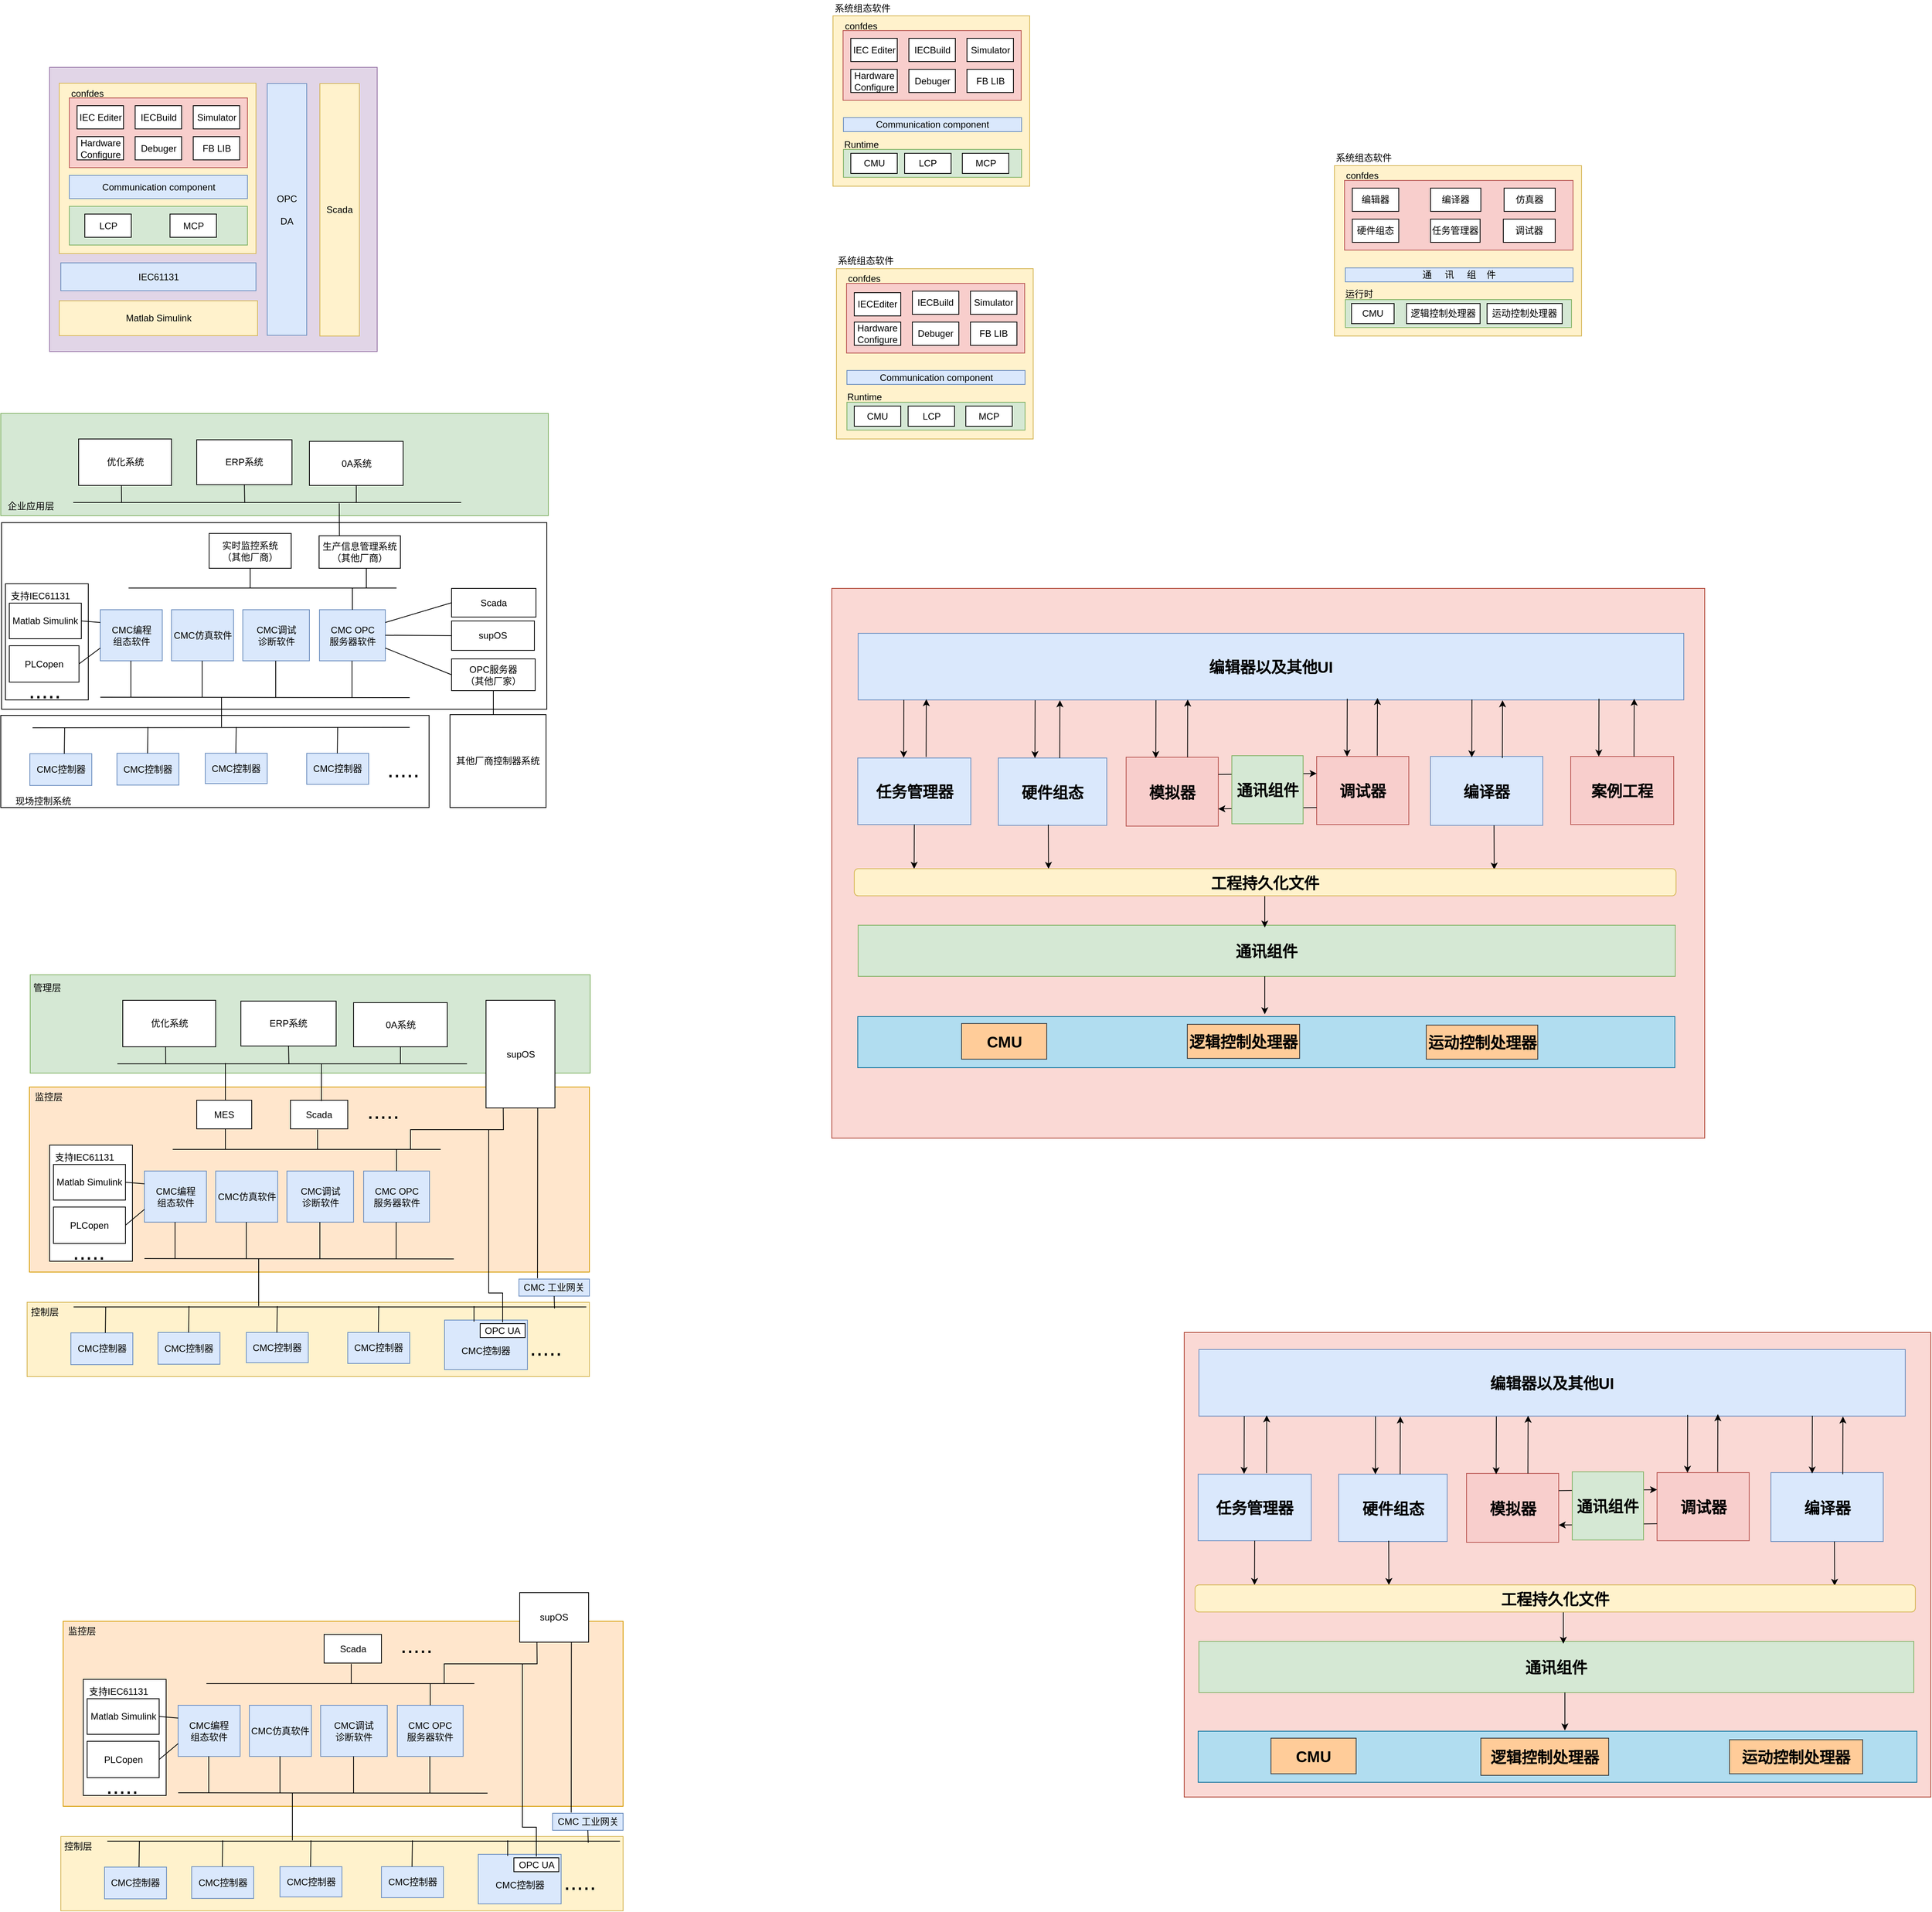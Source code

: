 <mxfile version="12.2.6" type="github" pages="1">
  <diagram id="X2vVQ79vodiJDOU-1dmY" name="Page-1">
    <mxGraphModel dx="622" dy="342" grid="0" gridSize="10" guides="1" tooltips="1" connect="1" arrows="1" fold="1" page="0" pageScale="1" pageWidth="827" pageHeight="1169" math="0" shadow="0">
      <root>
        <mxCell id="0"/>
        <mxCell id="1" parent="0"/>
        <mxCell id="_6NZaIRy7YHS5ROT2_4o-61" value="" style="rounded=0;whiteSpace=wrap;html=1;fontSize=20;fillColor=#fad9d5;strokeColor=#ae4132;" parent="1" vertex="1">
          <mxGeometry x="1111" y="868" width="1127" height="710" as="geometry"/>
        </mxCell>
        <mxCell id="jsY58lBf7UuHs69GCGZg-60" value="" style="rounded=0;whiteSpace=wrap;html=1;" parent="1" vertex="1">
          <mxGeometry x="39" y="783" width="704" height="241" as="geometry"/>
        </mxCell>
        <mxCell id="jsY58lBf7UuHs69GCGZg-82" value="" style="rounded=0;whiteSpace=wrap;html=1;" parent="1" vertex="1">
          <mxGeometry x="44" y="862" width="107" height="150" as="geometry"/>
        </mxCell>
        <mxCell id="jsY58lBf7UuHs69GCGZg-80" value="" style="rounded=0;whiteSpace=wrap;html=1;fillColor=#d5e8d4;strokeColor=#82b366;" parent="1" vertex="1">
          <mxGeometry x="38" y="642" width="707" height="132" as="geometry"/>
        </mxCell>
        <mxCell id="jsY58lBf7UuHs69GCGZg-41" value="" style="rounded=0;whiteSpace=wrap;html=1;" parent="1" vertex="1">
          <mxGeometry x="38" y="1032" width="553" height="119" as="geometry"/>
        </mxCell>
        <mxCell id="29Fu6ePBGddKuSXw-dip-40" value="" style="rounded=0;whiteSpace=wrap;html=1;fillColor=#e1d5e7;strokeColor=#9673a6;" parent="1" vertex="1">
          <mxGeometry x="101" y="195" width="423" height="367" as="geometry"/>
        </mxCell>
        <mxCell id="29Fu6ePBGddKuSXw-dip-6" value="" style="rounded=0;whiteSpace=wrap;html=1;fillColor=#fff2cc;strokeColor=#d6b656;" parent="1" vertex="1">
          <mxGeometry x="113.5" y="215.5" width="254" height="220" as="geometry"/>
        </mxCell>
        <mxCell id="29Fu6ePBGddKuSXw-dip-10" value="" style="rounded=0;whiteSpace=wrap;html=1;fillColor=#f8cecc;strokeColor=#b85450;" parent="1" vertex="1">
          <mxGeometry x="126.5" y="234.5" width="230" height="90" as="geometry"/>
        </mxCell>
        <mxCell id="29Fu6ePBGddKuSXw-dip-11" value="IEC Editer" style="rounded=0;whiteSpace=wrap;html=1;" parent="1" vertex="1">
          <mxGeometry x="136.5" y="244.5" width="60" height="30" as="geometry"/>
        </mxCell>
        <mxCell id="29Fu6ePBGddKuSXw-dip-12" value="IECBuild" style="rounded=0;whiteSpace=wrap;html=1;" parent="1" vertex="1">
          <mxGeometry x="211.5" y="244.5" width="60" height="30" as="geometry"/>
        </mxCell>
        <mxCell id="29Fu6ePBGddKuSXw-dip-13" value="Debuger" style="rounded=0;whiteSpace=wrap;html=1;" parent="1" vertex="1">
          <mxGeometry x="211.5" y="284.5" width="60" height="30" as="geometry"/>
        </mxCell>
        <mxCell id="29Fu6ePBGddKuSXw-dip-16" value="confdes" style="text;html=1;resizable=0;points=[];autosize=1;align=left;verticalAlign=top;spacingTop=-4;" parent="1" vertex="1">
          <mxGeometry x="126.5" y="218.5" width="60" height="20" as="geometry"/>
        </mxCell>
        <mxCell id="29Fu6ePBGddKuSXw-dip-21" value="Simulator" style="rounded=0;whiteSpace=wrap;html=1;" parent="1" vertex="1">
          <mxGeometry x="286.5" y="244.5" width="60" height="30" as="geometry"/>
        </mxCell>
        <mxCell id="29Fu6ePBGddKuSXw-dip-22" value="&lt;div&gt;Hardware&lt;/div&gt;&lt;div&gt;&lt;span id=&quot;w_520&quot; class=&quot;high-light-bg&quot;&gt;Configure&lt;/span&gt;&lt;/div&gt;" style="rounded=0;whiteSpace=wrap;html=1;" parent="1" vertex="1">
          <mxGeometry x="136.5" y="284.5" width="60" height="30" as="geometry"/>
        </mxCell>
        <mxCell id="29Fu6ePBGddKuSXw-dip-23" value="FB LIB" style="rounded=0;whiteSpace=wrap;html=1;" parent="1" vertex="1">
          <mxGeometry x="286.5" y="284.5" width="60" height="30" as="geometry"/>
        </mxCell>
        <mxCell id="29Fu6ePBGddKuSXw-dip-26" value="Communication component" style="rounded=0;whiteSpace=wrap;html=1;fillColor=#dae8fc;strokeColor=#6c8ebf;" parent="1" vertex="1">
          <mxGeometry x="126.5" y="334.5" width="230" height="30" as="geometry"/>
        </mxCell>
        <mxCell id="29Fu6ePBGddKuSXw-dip-29" value="" style="rounded=0;whiteSpace=wrap;html=1;fillColor=#d5e8d4;strokeColor=#82b366;" parent="1" vertex="1">
          <mxGeometry x="126.5" y="374.5" width="230" height="50" as="geometry"/>
        </mxCell>
        <mxCell id="29Fu6ePBGddKuSXw-dip-31" value="LCP" style="rounded=0;whiteSpace=wrap;html=1;" parent="1" vertex="1">
          <mxGeometry x="146.5" y="384.5" width="60" height="30" as="geometry"/>
        </mxCell>
        <mxCell id="29Fu6ePBGddKuSXw-dip-32" value="MCP" style="rounded=0;whiteSpace=wrap;html=1;" parent="1" vertex="1">
          <mxGeometry x="256.5" y="384.5" width="60" height="30" as="geometry"/>
        </mxCell>
        <mxCell id="29Fu6ePBGddKuSXw-dip-35" value="&lt;div&gt;&lt;font style=&quot;font-size: 12px&quot;&gt;OPC&lt;/font&gt;&lt;/div&gt;&lt;div&gt;&lt;font style=&quot;font-size: 12px&quot;&gt;&lt;br&gt;&lt;/font&gt;&lt;/div&gt;&lt;div&gt;&lt;font style=&quot;font-size: 12px&quot;&gt; DA&lt;/font&gt;&lt;/div&gt;" style="rounded=0;whiteSpace=wrap;html=1;fillColor=#dae8fc;strokeColor=#6c8ebf;" parent="1" vertex="1">
          <mxGeometry x="382" y="216" width="51" height="325" as="geometry"/>
        </mxCell>
        <mxCell id="29Fu6ePBGddKuSXw-dip-36" value="Scada" style="rounded=0;whiteSpace=wrap;html=1;fillColor=#fff2cc;strokeColor=#d6b656;" parent="1" vertex="1">
          <mxGeometry x="450" y="216" width="51" height="326" as="geometry"/>
        </mxCell>
        <mxCell id="29Fu6ePBGddKuSXw-dip-37" value="IEC61131" style="rounded=0;whiteSpace=wrap;html=1;fillColor=#dae8fc;strokeColor=#6c8ebf;" parent="1" vertex="1">
          <mxGeometry x="115.5" y="447.5" width="252" height="36" as="geometry"/>
        </mxCell>
        <mxCell id="29Fu6ePBGddKuSXw-dip-38" value="Matlab Simulink" style="rounded=0;whiteSpace=wrap;html=1;fillColor=#fff2cc;strokeColor=#d6b656;" parent="1" vertex="1">
          <mxGeometry x="113.5" y="496.5" width="256" height="45" as="geometry"/>
        </mxCell>
        <mxCell id="jsY58lBf7UuHs69GCGZg-1" value="&lt;div&gt;CMC编程&lt;/div&gt;&lt;div&gt;组态软件&lt;/div&gt;" style="rounded=0;whiteSpace=wrap;html=1;fillColor=#dae8fc;strokeColor=#6c8ebf;" parent="1" vertex="1">
          <mxGeometry x="166.5" y="895.5" width="80" height="66" as="geometry"/>
        </mxCell>
        <mxCell id="jsY58lBf7UuHs69GCGZg-2" value="CMC仿真软件" style="rounded=0;whiteSpace=wrap;html=1;fillColor=#dae8fc;strokeColor=#6c8ebf;" parent="1" vertex="1">
          <mxGeometry x="258.5" y="895.5" width="80" height="66" as="geometry"/>
        </mxCell>
        <mxCell id="jsY58lBf7UuHs69GCGZg-3" value="&lt;div&gt;CMC OPC&lt;/div&gt;&lt;div&gt;服务器软件&lt;br&gt;&lt;/div&gt;" style="rounded=0;whiteSpace=wrap;html=1;fillColor=#dae8fc;strokeColor=#6c8ebf;" parent="1" vertex="1">
          <mxGeometry x="449.5" y="895.5" width="85" height="66" as="geometry"/>
        </mxCell>
        <mxCell id="jsY58lBf7UuHs69GCGZg-4" value="&lt;div&gt;CMC调试&lt;/div&gt;&lt;div&gt;诊断软件&lt;/div&gt;" style="rounded=0;whiteSpace=wrap;html=1;fillColor=#dae8fc;strokeColor=#6c8ebf;" parent="1" vertex="1">
          <mxGeometry x="350.5" y="895.5" width="86" height="66" as="geometry"/>
        </mxCell>
        <mxCell id="jsY58lBf7UuHs69GCGZg-8" value="" style="endArrow=none;html=1;" parent="1" edge="1">
          <mxGeometry width="50" height="50" relative="1" as="geometry">
            <mxPoint x="203" y="867.5" as="sourcePoint"/>
            <mxPoint x="549" y="867.5" as="targetPoint"/>
          </mxGeometry>
        </mxCell>
        <mxCell id="jsY58lBf7UuHs69GCGZg-9" value="" style="endArrow=none;html=1;exitX=0.5;exitY=0;exitDx=0;exitDy=0;" parent="1" source="jsY58lBf7UuHs69GCGZg-3" edge="1">
          <mxGeometry width="50" height="50" relative="1" as="geometry">
            <mxPoint x="114" y="1032.5" as="sourcePoint"/>
            <mxPoint x="492" y="868" as="targetPoint"/>
          </mxGeometry>
        </mxCell>
        <mxCell id="jsY58lBf7UuHs69GCGZg-11" value="&lt;div&gt;生产信息管理系统&lt;/div&gt;（其他厂商）" style="rounded=0;whiteSpace=wrap;html=1;" parent="1" vertex="1">
          <mxGeometry x="449" y="800" width="105" height="42" as="geometry"/>
        </mxCell>
        <mxCell id="jsY58lBf7UuHs69GCGZg-12" value="&lt;div&gt;实时监控系统&lt;/div&gt;&lt;div&gt;（其他厂商）&lt;br&gt;&lt;/div&gt;" style="rounded=0;whiteSpace=wrap;html=1;" parent="1" vertex="1">
          <mxGeometry x="307" y="797" width="106" height="45" as="geometry"/>
        </mxCell>
        <mxCell id="jsY58lBf7UuHs69GCGZg-13" value="" style="endArrow=none;html=1;entryX=0.5;entryY=1;entryDx=0;entryDy=0;" parent="1" target="jsY58lBf7UuHs69GCGZg-12" edge="1">
          <mxGeometry width="50" height="50" relative="1" as="geometry">
            <mxPoint x="360" y="868" as="sourcePoint"/>
            <mxPoint x="151" y="1021" as="targetPoint"/>
          </mxGeometry>
        </mxCell>
        <mxCell id="jsY58lBf7UuHs69GCGZg-14" value="" style="endArrow=none;html=1;entryX=0.5;entryY=1;entryDx=0;entryDy=0;" parent="1" edge="1">
          <mxGeometry width="50" height="50" relative="1" as="geometry">
            <mxPoint x="510" y="868" as="sourcePoint"/>
            <mxPoint x="510" y="842" as="targetPoint"/>
          </mxGeometry>
        </mxCell>
        <mxCell id="jsY58lBf7UuHs69GCGZg-15" value="Scada" style="rounded=0;whiteSpace=wrap;html=1;" parent="1" vertex="1">
          <mxGeometry x="620" y="868" width="109" height="37" as="geometry"/>
        </mxCell>
        <mxCell id="jsY58lBf7UuHs69GCGZg-17" value="" style="endArrow=none;html=1;" parent="1" edge="1">
          <mxGeometry width="50" height="50" relative="1" as="geometry">
            <mxPoint x="166.5" y="1008.5" as="sourcePoint"/>
            <mxPoint x="566" y="1009" as="targetPoint"/>
          </mxGeometry>
        </mxCell>
        <mxCell id="jsY58lBf7UuHs69GCGZg-18" value="" style="endArrow=none;html=1;exitX=0.5;exitY=0;exitDx=0;exitDy=0;" parent="1" edge="1">
          <mxGeometry width="50" height="50" relative="1" as="geometry">
            <mxPoint x="206" y="1009.0" as="sourcePoint"/>
            <mxPoint x="206" y="961.5" as="targetPoint"/>
          </mxGeometry>
        </mxCell>
        <mxCell id="jsY58lBf7UuHs69GCGZg-19" value="" style="endArrow=none;html=1;exitX=0.5;exitY=0;exitDx=0;exitDy=0;" parent="1" edge="1">
          <mxGeometry width="50" height="50" relative="1" as="geometry">
            <mxPoint x="298" y="1009.0" as="sourcePoint"/>
            <mxPoint x="298" y="961.5" as="targetPoint"/>
          </mxGeometry>
        </mxCell>
        <mxCell id="jsY58lBf7UuHs69GCGZg-20" value="" style="endArrow=none;html=1;exitX=0.5;exitY=0;exitDx=0;exitDy=0;" parent="1" edge="1">
          <mxGeometry width="50" height="50" relative="1" as="geometry">
            <mxPoint x="393" y="1009.0" as="sourcePoint"/>
            <mxPoint x="393" y="961.5" as="targetPoint"/>
          </mxGeometry>
        </mxCell>
        <mxCell id="jsY58lBf7UuHs69GCGZg-21" value="" style="endArrow=none;html=1;exitX=0.5;exitY=0;exitDx=0;exitDy=0;" parent="1" edge="1">
          <mxGeometry width="50" height="50" relative="1" as="geometry">
            <mxPoint x="491.5" y="1009.0" as="sourcePoint"/>
            <mxPoint x="491.5" y="961.5" as="targetPoint"/>
          </mxGeometry>
        </mxCell>
        <mxCell id="jsY58lBf7UuHs69GCGZg-24" value="" style="endArrow=none;html=1;exitX=0;exitY=0.5;exitDx=0;exitDy=0;entryX=1;entryY=0.25;entryDx=0;entryDy=0;" parent="1" source="jsY58lBf7UuHs69GCGZg-15" target="jsY58lBf7UuHs69GCGZg-3" edge="1">
          <mxGeometry width="50" height="50" relative="1" as="geometry">
            <mxPoint x="501.5" y="1019.0" as="sourcePoint"/>
            <mxPoint x="501.5" y="971.5" as="targetPoint"/>
          </mxGeometry>
        </mxCell>
        <mxCell id="jsY58lBf7UuHs69GCGZg-25" value="supOS" style="rounded=0;whiteSpace=wrap;html=1;" parent="1" vertex="1">
          <mxGeometry x="620" y="910" width="107" height="38" as="geometry"/>
        </mxCell>
        <mxCell id="jsY58lBf7UuHs69GCGZg-26" value="" style="endArrow=none;html=1;exitX=0;exitY=0.5;exitDx=0;exitDy=0;entryX=1;entryY=0.5;entryDx=0;entryDy=0;" parent="1" source="jsY58lBf7UuHs69GCGZg-25" target="jsY58lBf7UuHs69GCGZg-3" edge="1">
          <mxGeometry width="50" height="50" relative="1" as="geometry">
            <mxPoint x="601.5" y="896.5" as="sourcePoint"/>
            <mxPoint x="544.5" y="922" as="targetPoint"/>
          </mxGeometry>
        </mxCell>
        <mxCell id="jsY58lBf7UuHs69GCGZg-27" value="CMC控制器" style="rounded=0;whiteSpace=wrap;html=1;fillColor=#dae8fc;strokeColor=#6c8ebf;" parent="1" vertex="1">
          <mxGeometry x="188" y="1081" width="80" height="41" as="geometry"/>
        </mxCell>
        <mxCell id="jsY58lBf7UuHs69GCGZg-28" value="CMC控制器" style="rounded=0;whiteSpace=wrap;html=1;fillColor=#dae8fc;strokeColor=#6c8ebf;" parent="1" vertex="1">
          <mxGeometry x="302" y="1081" width="80" height="39" as="geometry"/>
        </mxCell>
        <mxCell id="jsY58lBf7UuHs69GCGZg-30" value="CMC控制器" style="rounded=0;whiteSpace=wrap;html=1;fillColor=#dae8fc;strokeColor=#6c8ebf;" parent="1" vertex="1">
          <mxGeometry x="433" y="1081" width="80" height="40" as="geometry"/>
        </mxCell>
        <mxCell id="jsY58lBf7UuHs69GCGZg-33" value="" style="endArrow=none;html=1;" parent="1" edge="1">
          <mxGeometry width="50" height="50" relative="1" as="geometry">
            <mxPoint x="79" y="1048" as="sourcePoint"/>
            <mxPoint x="566" y="1047.5" as="targetPoint"/>
          </mxGeometry>
        </mxCell>
        <mxCell id="jsY58lBf7UuHs69GCGZg-34" value="" style="endArrow=none;html=1;exitX=0.5;exitY=0;exitDx=0;exitDy=0;" parent="1" edge="1">
          <mxGeometry width="50" height="50" relative="1" as="geometry">
            <mxPoint x="227.5" y="1081.0" as="sourcePoint"/>
            <mxPoint x="228" y="1047" as="targetPoint"/>
          </mxGeometry>
        </mxCell>
        <mxCell id="jsY58lBf7UuHs69GCGZg-35" value="" style="endArrow=none;html=1;exitX=0.5;exitY=0;exitDx=0;exitDy=0;" parent="1" edge="1">
          <mxGeometry width="50" height="50" relative="1" as="geometry">
            <mxPoint x="341.5" y="1081.0" as="sourcePoint"/>
            <mxPoint x="342" y="1047" as="targetPoint"/>
          </mxGeometry>
        </mxCell>
        <mxCell id="jsY58lBf7UuHs69GCGZg-36" value="" style="endArrow=none;html=1;exitX=0.5;exitY=0;exitDx=0;exitDy=0;" parent="1" edge="1">
          <mxGeometry width="50" height="50" relative="1" as="geometry">
            <mxPoint x="472.5" y="1081.0" as="sourcePoint"/>
            <mxPoint x="473" y="1047" as="targetPoint"/>
          </mxGeometry>
        </mxCell>
        <mxCell id="jsY58lBf7UuHs69GCGZg-38" value="&lt;font style=&quot;font-size: 30px&quot;&gt;.....&lt;/font&gt;" style="text;html=1;resizable=0;points=[];autosize=1;align=left;verticalAlign=top;spacingTop=-4;" parent="1" vertex="1">
          <mxGeometry x="534.5" y="1081" width="52" height="21" as="geometry"/>
        </mxCell>
        <mxCell id="jsY58lBf7UuHs69GCGZg-43" value="现场控制系统" style="text;html=1;resizable=0;points=[];autosize=1;align=left;verticalAlign=top;spacingTop=-4;" parent="1" vertex="1">
          <mxGeometry x="54.5" y="1133" width="82" height="14" as="geometry"/>
        </mxCell>
        <mxCell id="jsY58lBf7UuHs69GCGZg-44" value="" style="endArrow=none;html=1;" parent="1" edge="1">
          <mxGeometry width="50" height="50" relative="1" as="geometry">
            <mxPoint x="323" y="1047" as="sourcePoint"/>
            <mxPoint x="323" y="1009" as="targetPoint"/>
          </mxGeometry>
        </mxCell>
        <mxCell id="jsY58lBf7UuHs69GCGZg-45" value="OPC服务器&lt;br&gt;（其他厂家）" style="rounded=0;whiteSpace=wrap;html=1;" parent="1" vertex="1">
          <mxGeometry x="620" y="959" width="108" height="41" as="geometry"/>
        </mxCell>
        <mxCell id="jsY58lBf7UuHs69GCGZg-46" value="" style="endArrow=none;html=1;exitX=0;exitY=0.5;exitDx=0;exitDy=0;entryX=1;entryY=0.75;entryDx=0;entryDy=0;" parent="1" source="jsY58lBf7UuHs69GCGZg-45" target="jsY58lBf7UuHs69GCGZg-3" edge="1">
          <mxGeometry width="50" height="50" relative="1" as="geometry">
            <mxPoint x="630" y="934" as="sourcePoint"/>
            <mxPoint x="544.5" y="938.5" as="targetPoint"/>
          </mxGeometry>
        </mxCell>
        <mxCell id="jsY58lBf7UuHs69GCGZg-47" value="其他厂商控制器系统" style="rounded=0;whiteSpace=wrap;html=1;" parent="1" vertex="1">
          <mxGeometry x="618" y="1031" width="124" height="120" as="geometry"/>
        </mxCell>
        <mxCell id="jsY58lBf7UuHs69GCGZg-48" value="" style="endArrow=none;html=1;entryX=0.5;entryY=1;entryDx=0;entryDy=0;" parent="1" target="jsY58lBf7UuHs69GCGZg-45" edge="1">
          <mxGeometry width="50" height="50" relative="1" as="geometry">
            <mxPoint x="674" y="1031" as="sourcePoint"/>
            <mxPoint x="151" y="1176" as="targetPoint"/>
          </mxGeometry>
        </mxCell>
        <mxCell id="jsY58lBf7UuHs69GCGZg-50" value="Matlab Simulink" style="rounded=0;whiteSpace=wrap;html=1;" parent="1" vertex="1">
          <mxGeometry x="49" y="887" width="93" height="46" as="geometry"/>
        </mxCell>
        <mxCell id="jsY58lBf7UuHs69GCGZg-53" value="PLCopen" style="rounded=0;whiteSpace=wrap;html=1;" parent="1" vertex="1">
          <mxGeometry x="49" y="942" width="90" height="47" as="geometry"/>
        </mxCell>
        <mxCell id="jsY58lBf7UuHs69GCGZg-55" value="CMC控制器" style="rounded=0;whiteSpace=wrap;html=1;fillColor=#dae8fc;strokeColor=#6c8ebf;" parent="1" vertex="1">
          <mxGeometry x="75.5" y="1081.5" width="80" height="41" as="geometry"/>
        </mxCell>
        <mxCell id="jsY58lBf7UuHs69GCGZg-56" value="" style="endArrow=none;html=1;exitX=0.5;exitY=0;exitDx=0;exitDy=0;" parent="1" edge="1">
          <mxGeometry width="50" height="50" relative="1" as="geometry">
            <mxPoint x="120" y="1081.5" as="sourcePoint"/>
            <mxPoint x="120.5" y="1047.5" as="targetPoint"/>
          </mxGeometry>
        </mxCell>
        <mxCell id="jsY58lBf7UuHs69GCGZg-57" value="" style="endArrow=none;html=1;entryX=0;entryY=0.25;entryDx=0;entryDy=0;exitX=1;exitY=0.5;exitDx=0;exitDy=0;" parent="1" source="jsY58lBf7UuHs69GCGZg-50" target="jsY58lBf7UuHs69GCGZg-1" edge="1">
          <mxGeometry width="50" height="50" relative="1" as="geometry">
            <mxPoint x="34" y="1222" as="sourcePoint"/>
            <mxPoint x="84" y="1172" as="targetPoint"/>
          </mxGeometry>
        </mxCell>
        <mxCell id="jsY58lBf7UuHs69GCGZg-58" value="" style="endArrow=none;html=1;entryX=0;entryY=0.75;entryDx=0;entryDy=0;exitX=1;exitY=0.5;exitDx=0;exitDy=0;" parent="1" source="jsY58lBf7UuHs69GCGZg-53" target="jsY58lBf7UuHs69GCGZg-1" edge="1">
          <mxGeometry width="50" height="50" relative="1" as="geometry">
            <mxPoint x="137" y="920" as="sourcePoint"/>
            <mxPoint x="176.5" y="922" as="targetPoint"/>
          </mxGeometry>
        </mxCell>
        <mxCell id="jsY58lBf7UuHs69GCGZg-59" value="&lt;font style=&quot;font-size: 30px&quot;&gt;.....&lt;/font&gt;" style="text;html=1;resizable=0;points=[];autosize=1;align=left;verticalAlign=top;spacingTop=-4;" parent="1" vertex="1">
          <mxGeometry x="71.5" y="978.5" width="52" height="21" as="geometry"/>
        </mxCell>
        <mxCell id="jsY58lBf7UuHs69GCGZg-64" value="0A系统" style="rounded=0;whiteSpace=wrap;html=1;" parent="1" vertex="1">
          <mxGeometry x="436.5" y="678" width="121" height="57" as="geometry"/>
        </mxCell>
        <mxCell id="jsY58lBf7UuHs69GCGZg-65" value="ERP系统" style="rounded=0;whiteSpace=wrap;html=1;" parent="1" vertex="1">
          <mxGeometry x="291" y="676" width="123" height="58" as="geometry"/>
        </mxCell>
        <mxCell id="jsY58lBf7UuHs69GCGZg-66" value="优化系统" style="rounded=0;whiteSpace=wrap;html=1;" parent="1" vertex="1">
          <mxGeometry x="138.5" y="675" width="120" height="60" as="geometry"/>
        </mxCell>
        <mxCell id="jsY58lBf7UuHs69GCGZg-73" value="" style="endArrow=none;html=1;entryX=0.5;entryY=1;entryDx=0;entryDy=0;" parent="1" target="jsY58lBf7UuHs69GCGZg-65" edge="1">
          <mxGeometry width="50" height="50" relative="1" as="geometry">
            <mxPoint x="353" y="757" as="sourcePoint"/>
            <mxPoint x="218.5" y="754" as="targetPoint"/>
          </mxGeometry>
        </mxCell>
        <mxCell id="jsY58lBf7UuHs69GCGZg-74" value="" style="endArrow=none;html=1;" parent="1" edge="1">
          <mxGeometry width="50" height="50" relative="1" as="geometry">
            <mxPoint x="131.5" y="757" as="sourcePoint"/>
            <mxPoint x="632.5" y="757" as="targetPoint"/>
          </mxGeometry>
        </mxCell>
        <mxCell id="jsY58lBf7UuHs69GCGZg-75" value="" style="endArrow=none;html=1;" parent="1" target="jsY58lBf7UuHs69GCGZg-64" edge="1">
          <mxGeometry width="50" height="50" relative="1" as="geometry">
            <mxPoint x="497" y="757" as="sourcePoint"/>
            <mxPoint x="92" y="1172" as="targetPoint"/>
          </mxGeometry>
        </mxCell>
        <mxCell id="jsY58lBf7UuHs69GCGZg-77" value="" style="endArrow=none;html=1;" parent="1" edge="1">
          <mxGeometry width="50" height="50" relative="1" as="geometry">
            <mxPoint x="194" y="757" as="sourcePoint"/>
            <mxPoint x="193.788" y="735" as="targetPoint"/>
          </mxGeometry>
        </mxCell>
        <mxCell id="jsY58lBf7UuHs69GCGZg-79" value="" style="endArrow=none;html=1;entryX=0.25;entryY=0;entryDx=0;entryDy=0;" parent="1" target="jsY58lBf7UuHs69GCGZg-11" edge="1">
          <mxGeometry width="50" height="50" relative="1" as="geometry">
            <mxPoint x="475" y="758" as="sourcePoint"/>
            <mxPoint x="520" y="852" as="targetPoint"/>
          </mxGeometry>
        </mxCell>
        <mxCell id="jsY58lBf7UuHs69GCGZg-81" value="企业应用层" style="text;html=1;resizable=0;points=[];autosize=1;align=left;verticalAlign=top;spacingTop=-4;" parent="1" vertex="1">
          <mxGeometry x="44.5" y="752" width="70" height="14" as="geometry"/>
        </mxCell>
        <mxCell id="jsY58lBf7UuHs69GCGZg-83" value="支持IEC61131" style="text;html=1;resizable=0;points=[];autosize=1;align=left;verticalAlign=top;spacingTop=-4;" parent="1" vertex="1">
          <mxGeometry x="49" y="868" width="88" height="14" as="geometry"/>
        </mxCell>
        <mxCell id="jsY58lBf7UuHs69GCGZg-84" value="" style="rounded=0;whiteSpace=wrap;html=1;fillColor=#ffe6cc;strokeColor=#d79b00;" parent="1" vertex="1">
          <mxGeometry x="75" y="1512" width="723" height="239" as="geometry"/>
        </mxCell>
        <mxCell id="jsY58lBf7UuHs69GCGZg-85" value="" style="rounded=0;whiteSpace=wrap;html=1;" parent="1" vertex="1">
          <mxGeometry x="101" y="1587" width="107" height="150" as="geometry"/>
        </mxCell>
        <mxCell id="jsY58lBf7UuHs69GCGZg-86" value="" style="rounded=0;whiteSpace=wrap;html=1;fillColor=#d5e8d4;strokeColor=#82b366;" parent="1" vertex="1">
          <mxGeometry x="76" y="1367" width="723" height="127" as="geometry"/>
        </mxCell>
        <mxCell id="jsY58lBf7UuHs69GCGZg-87" value="" style="rounded=0;whiteSpace=wrap;html=1;fillColor=#fff2cc;strokeColor=#d6b656;" parent="1" vertex="1">
          <mxGeometry x="72" y="1790" width="726" height="96" as="geometry"/>
        </mxCell>
        <mxCell id="jsY58lBf7UuHs69GCGZg-88" value="&lt;div&gt;CMC编程&lt;/div&gt;&lt;div&gt;组态软件&lt;/div&gt;" style="rounded=0;whiteSpace=wrap;html=1;fillColor=#dae8fc;strokeColor=#6c8ebf;" parent="1" vertex="1">
          <mxGeometry x="223.5" y="1620.5" width="80" height="66" as="geometry"/>
        </mxCell>
        <mxCell id="jsY58lBf7UuHs69GCGZg-89" value="CMC仿真软件" style="rounded=0;whiteSpace=wrap;html=1;fillColor=#dae8fc;strokeColor=#6c8ebf;" parent="1" vertex="1">
          <mxGeometry x="315.5" y="1620.5" width="80" height="66" as="geometry"/>
        </mxCell>
        <mxCell id="jsY58lBf7UuHs69GCGZg-90" value="&lt;div&gt;CMC OPC&lt;/div&gt;&lt;div&gt;服务器软件&lt;br&gt;&lt;/div&gt;" style="rounded=0;whiteSpace=wrap;html=1;fillColor=#dae8fc;strokeColor=#6c8ebf;" parent="1" vertex="1">
          <mxGeometry x="506.5" y="1620.5" width="85" height="66" as="geometry"/>
        </mxCell>
        <mxCell id="jsY58lBf7UuHs69GCGZg-91" value="&lt;div&gt;CMC调试&lt;/div&gt;&lt;div&gt;诊断软件&lt;/div&gt;" style="rounded=0;whiteSpace=wrap;html=1;fillColor=#dae8fc;strokeColor=#6c8ebf;" parent="1" vertex="1">
          <mxGeometry x="407.5" y="1620.5" width="86" height="66" as="geometry"/>
        </mxCell>
        <mxCell id="jsY58lBf7UuHs69GCGZg-92" value="" style="endArrow=none;html=1;" parent="1" edge="1">
          <mxGeometry width="50" height="50" relative="1" as="geometry">
            <mxPoint x="260" y="1592.5" as="sourcePoint"/>
            <mxPoint x="606.0" y="1592.5" as="targetPoint"/>
          </mxGeometry>
        </mxCell>
        <mxCell id="jsY58lBf7UuHs69GCGZg-93" value="" style="endArrow=none;html=1;exitX=0.5;exitY=0;exitDx=0;exitDy=0;" parent="1" source="jsY58lBf7UuHs69GCGZg-90" edge="1">
          <mxGeometry width="50" height="50" relative="1" as="geometry">
            <mxPoint x="171" y="1757.5" as="sourcePoint"/>
            <mxPoint x="549" y="1593" as="targetPoint"/>
          </mxGeometry>
        </mxCell>
        <mxCell id="jsY58lBf7UuHs69GCGZg-96" value="" style="endArrow=none;html=1;entryX=0.5;entryY=1;entryDx=0;entryDy=0;" parent="1" edge="1">
          <mxGeometry width="50" height="50" relative="1" as="geometry">
            <mxPoint x="447" y="1593" as="sourcePoint"/>
            <mxPoint x="447.0" y="1567" as="targetPoint"/>
          </mxGeometry>
        </mxCell>
        <mxCell id="jsY58lBf7UuHs69GCGZg-97" value="" style="endArrow=none;html=1;entryX=0.25;entryY=1;entryDx=0;entryDy=0;rounded=0;" parent="1" target="jsY58lBf7UuHs69GCGZg-105" edge="1">
          <mxGeometry width="50" height="50" relative="1" as="geometry">
            <mxPoint x="567" y="1593" as="sourcePoint"/>
            <mxPoint x="567" y="1567" as="targetPoint"/>
            <Array as="points">
              <mxPoint x="567" y="1567"/>
              <mxPoint x="687" y="1567"/>
            </Array>
          </mxGeometry>
        </mxCell>
        <mxCell id="jsY58lBf7UuHs69GCGZg-98" value="Scada" style="rounded=0;whiteSpace=wrap;html=1;" parent="1" vertex="1">
          <mxGeometry x="412" y="1529" width="74" height="37" as="geometry"/>
        </mxCell>
        <mxCell id="jsY58lBf7UuHs69GCGZg-99" value="" style="endArrow=none;html=1;" parent="1" edge="1">
          <mxGeometry width="50" height="50" relative="1" as="geometry">
            <mxPoint x="223.5" y="1733.5" as="sourcePoint"/>
            <mxPoint x="623.0" y="1734" as="targetPoint"/>
          </mxGeometry>
        </mxCell>
        <mxCell id="jsY58lBf7UuHs69GCGZg-100" value="" style="endArrow=none;html=1;exitX=0.5;exitY=0;exitDx=0;exitDy=0;" parent="1" edge="1">
          <mxGeometry width="50" height="50" relative="1" as="geometry">
            <mxPoint x="263" y="1734.0" as="sourcePoint"/>
            <mxPoint x="263" y="1686.5" as="targetPoint"/>
          </mxGeometry>
        </mxCell>
        <mxCell id="jsY58lBf7UuHs69GCGZg-101" value="" style="endArrow=none;html=1;exitX=0.5;exitY=0;exitDx=0;exitDy=0;" parent="1" edge="1">
          <mxGeometry width="50" height="50" relative="1" as="geometry">
            <mxPoint x="355" y="1734.0" as="sourcePoint"/>
            <mxPoint x="355" y="1686.5" as="targetPoint"/>
          </mxGeometry>
        </mxCell>
        <mxCell id="jsY58lBf7UuHs69GCGZg-102" value="" style="endArrow=none;html=1;exitX=0.5;exitY=0;exitDx=0;exitDy=0;" parent="1" edge="1">
          <mxGeometry width="50" height="50" relative="1" as="geometry">
            <mxPoint x="450" y="1734.0" as="sourcePoint"/>
            <mxPoint x="450" y="1686.5" as="targetPoint"/>
          </mxGeometry>
        </mxCell>
        <mxCell id="jsY58lBf7UuHs69GCGZg-103" value="" style="endArrow=none;html=1;exitX=0.5;exitY=0;exitDx=0;exitDy=0;" parent="1" edge="1">
          <mxGeometry width="50" height="50" relative="1" as="geometry">
            <mxPoint x="548.5" y="1734.0" as="sourcePoint"/>
            <mxPoint x="548.5" y="1686.5" as="targetPoint"/>
          </mxGeometry>
        </mxCell>
        <mxCell id="jsY58lBf7UuHs69GCGZg-105" value="supOS" style="rounded=0;whiteSpace=wrap;html=1;" parent="1" vertex="1">
          <mxGeometry x="664.5" y="1400" width="89" height="139" as="geometry"/>
        </mxCell>
        <mxCell id="jsY58lBf7UuHs69GCGZg-107" value="CMC控制器" style="rounded=0;whiteSpace=wrap;html=1;fillColor=#dae8fc;strokeColor=#6c8ebf;" parent="1" vertex="1">
          <mxGeometry x="241" y="1829" width="80" height="41" as="geometry"/>
        </mxCell>
        <mxCell id="jsY58lBf7UuHs69GCGZg-108" value="CMC控制器" style="rounded=0;whiteSpace=wrap;html=1;fillColor=#dae8fc;strokeColor=#6c8ebf;" parent="1" vertex="1">
          <mxGeometry x="355" y="1829" width="80" height="39" as="geometry"/>
        </mxCell>
        <mxCell id="jsY58lBf7UuHs69GCGZg-109" value="CMC控制器" style="rounded=0;whiteSpace=wrap;html=1;fillColor=#dae8fc;strokeColor=#6c8ebf;" parent="1" vertex="1">
          <mxGeometry x="486" y="1829" width="80" height="40" as="geometry"/>
        </mxCell>
        <mxCell id="jsY58lBf7UuHs69GCGZg-110" value="" style="endArrow=none;html=1;" parent="1" edge="1">
          <mxGeometry width="50" height="50" relative="1" as="geometry">
            <mxPoint x="132" y="1796" as="sourcePoint"/>
            <mxPoint x="794" y="1796" as="targetPoint"/>
          </mxGeometry>
        </mxCell>
        <mxCell id="jsY58lBf7UuHs69GCGZg-111" value="" style="endArrow=none;html=1;exitX=0.5;exitY=0;exitDx=0;exitDy=0;" parent="1" edge="1">
          <mxGeometry width="50" height="50" relative="1" as="geometry">
            <mxPoint x="280.5" y="1829.0" as="sourcePoint"/>
            <mxPoint x="281" y="1795" as="targetPoint"/>
          </mxGeometry>
        </mxCell>
        <mxCell id="jsY58lBf7UuHs69GCGZg-112" value="" style="endArrow=none;html=1;exitX=0.5;exitY=0;exitDx=0;exitDy=0;" parent="1" edge="1">
          <mxGeometry width="50" height="50" relative="1" as="geometry">
            <mxPoint x="394.5" y="1829.0" as="sourcePoint"/>
            <mxPoint x="395" y="1795" as="targetPoint"/>
          </mxGeometry>
        </mxCell>
        <mxCell id="jsY58lBf7UuHs69GCGZg-113" value="" style="endArrow=none;html=1;exitX=0.5;exitY=0;exitDx=0;exitDy=0;" parent="1" edge="1">
          <mxGeometry width="50" height="50" relative="1" as="geometry">
            <mxPoint x="525.5" y="1829.0" as="sourcePoint"/>
            <mxPoint x="526" y="1795" as="targetPoint"/>
          </mxGeometry>
        </mxCell>
        <mxCell id="jsY58lBf7UuHs69GCGZg-114" value="&lt;font style=&quot;font-size: 30px&quot;&gt;.....&lt;/font&gt;" style="text;html=1;resizable=0;points=[];autosize=1;align=left;verticalAlign=top;spacingTop=-4;" parent="1" vertex="1">
          <mxGeometry x="719" y="1827.5" width="52" height="21" as="geometry"/>
        </mxCell>
        <mxCell id="jsY58lBf7UuHs69GCGZg-115" value="控制层" style="text;html=1;resizable=0;points=[];autosize=1;align=left;verticalAlign=top;spacingTop=-4;" parent="1" vertex="1">
          <mxGeometry x="74.5" y="1792.5" width="46" height="14" as="geometry"/>
        </mxCell>
        <mxCell id="jsY58lBf7UuHs69GCGZg-121" value="Matlab Simulink" style="rounded=0;whiteSpace=wrap;html=1;" parent="1" vertex="1">
          <mxGeometry x="106" y="1612" width="93" height="46" as="geometry"/>
        </mxCell>
        <mxCell id="jsY58lBf7UuHs69GCGZg-122" value="PLCopen" style="rounded=0;whiteSpace=wrap;html=1;" parent="1" vertex="1">
          <mxGeometry x="106" y="1667" width="93" height="47" as="geometry"/>
        </mxCell>
        <mxCell id="jsY58lBf7UuHs69GCGZg-123" value="CMC控制器" style="rounded=0;whiteSpace=wrap;html=1;fillColor=#dae8fc;strokeColor=#6c8ebf;" parent="1" vertex="1">
          <mxGeometry x="128.5" y="1829.5" width="80" height="41" as="geometry"/>
        </mxCell>
        <mxCell id="jsY58lBf7UuHs69GCGZg-124" value="" style="endArrow=none;html=1;exitX=0.5;exitY=0;exitDx=0;exitDy=0;" parent="1" edge="1">
          <mxGeometry width="50" height="50" relative="1" as="geometry">
            <mxPoint x="173" y="1829.5" as="sourcePoint"/>
            <mxPoint x="173.5" y="1795.5" as="targetPoint"/>
          </mxGeometry>
        </mxCell>
        <mxCell id="jsY58lBf7UuHs69GCGZg-125" value="" style="endArrow=none;html=1;entryX=0;entryY=0.25;entryDx=0;entryDy=0;exitX=1;exitY=0.5;exitDx=0;exitDy=0;" parent="1" source="jsY58lBf7UuHs69GCGZg-121" target="jsY58lBf7UuHs69GCGZg-88" edge="1">
          <mxGeometry width="50" height="50" relative="1" as="geometry">
            <mxPoint x="91" y="1947" as="sourcePoint"/>
            <mxPoint x="141" y="1897" as="targetPoint"/>
          </mxGeometry>
        </mxCell>
        <mxCell id="jsY58lBf7UuHs69GCGZg-126" value="" style="endArrow=none;html=1;entryX=0;entryY=0.75;entryDx=0;entryDy=0;exitX=1;exitY=0.5;exitDx=0;exitDy=0;" parent="1" source="jsY58lBf7UuHs69GCGZg-122" target="jsY58lBf7UuHs69GCGZg-88" edge="1">
          <mxGeometry width="50" height="50" relative="1" as="geometry">
            <mxPoint x="194" y="1645" as="sourcePoint"/>
            <mxPoint x="233.5" y="1647" as="targetPoint"/>
          </mxGeometry>
        </mxCell>
        <mxCell id="jsY58lBf7UuHs69GCGZg-127" value="&lt;font style=&quot;font-size: 30px&quot;&gt;.....&lt;/font&gt;" style="text;html=1;resizable=0;points=[];autosize=1;align=left;verticalAlign=top;spacingTop=-4;" parent="1" vertex="1">
          <mxGeometry x="128.5" y="1703.5" width="52" height="21" as="geometry"/>
        </mxCell>
        <mxCell id="jsY58lBf7UuHs69GCGZg-128" value="0A系统" style="rounded=0;whiteSpace=wrap;html=1;" parent="1" vertex="1">
          <mxGeometry x="493.5" y="1403" width="121" height="57" as="geometry"/>
        </mxCell>
        <mxCell id="jsY58lBf7UuHs69GCGZg-129" value="ERP系统" style="rounded=0;whiteSpace=wrap;html=1;" parent="1" vertex="1">
          <mxGeometry x="348" y="1401" width="123" height="58" as="geometry"/>
        </mxCell>
        <mxCell id="jsY58lBf7UuHs69GCGZg-130" value="优化系统" style="rounded=0;whiteSpace=wrap;html=1;" parent="1" vertex="1">
          <mxGeometry x="195.5" y="1400" width="120" height="60" as="geometry"/>
        </mxCell>
        <mxCell id="jsY58lBf7UuHs69GCGZg-131" value="" style="endArrow=none;html=1;entryX=0.5;entryY=1;entryDx=0;entryDy=0;" parent="1" target="jsY58lBf7UuHs69GCGZg-129" edge="1">
          <mxGeometry width="50" height="50" relative="1" as="geometry">
            <mxPoint x="410" y="1482" as="sourcePoint"/>
            <mxPoint x="275.5" y="1479" as="targetPoint"/>
          </mxGeometry>
        </mxCell>
        <mxCell id="jsY58lBf7UuHs69GCGZg-132" value="" style="endArrow=none;html=1;" parent="1" edge="1">
          <mxGeometry width="50" height="50" relative="1" as="geometry">
            <mxPoint x="188.5" y="1482" as="sourcePoint"/>
            <mxPoint x="640" y="1482" as="targetPoint"/>
          </mxGeometry>
        </mxCell>
        <mxCell id="jsY58lBf7UuHs69GCGZg-133" value="" style="endArrow=none;html=1;" parent="1" target="jsY58lBf7UuHs69GCGZg-128" edge="1">
          <mxGeometry width="50" height="50" relative="1" as="geometry">
            <mxPoint x="554" y="1482" as="sourcePoint"/>
            <mxPoint x="149" y="1897" as="targetPoint"/>
          </mxGeometry>
        </mxCell>
        <mxCell id="jsY58lBf7UuHs69GCGZg-134" value="" style="endArrow=none;html=1;" parent="1" edge="1">
          <mxGeometry width="50" height="50" relative="1" as="geometry">
            <mxPoint x="251" y="1482" as="sourcePoint"/>
            <mxPoint x="250.788" y="1460" as="targetPoint"/>
          </mxGeometry>
        </mxCell>
        <mxCell id="jsY58lBf7UuHs69GCGZg-136" value="管理层" style="text;html=1;resizable=0;points=[];autosize=1;align=left;verticalAlign=top;spacingTop=-4;" parent="1" vertex="1">
          <mxGeometry x="78" y="1373.5" width="46" height="14" as="geometry"/>
        </mxCell>
        <mxCell id="jsY58lBf7UuHs69GCGZg-137" value="支持IEC61131" style="text;html=1;resizable=0;points=[];autosize=1;align=left;verticalAlign=top;spacingTop=-4;" parent="1" vertex="1">
          <mxGeometry x="106" y="1593" width="88" height="14" as="geometry"/>
        </mxCell>
        <mxCell id="jsY58lBf7UuHs69GCGZg-138" value="&lt;font style=&quot;font-size: 30px&quot;&gt;.....&lt;/font&gt;" style="text;html=1;resizable=0;points=[];autosize=1;align=left;verticalAlign=top;spacingTop=-4;" parent="1" vertex="1">
          <mxGeometry x="508.5" y="1522" width="52" height="21" as="geometry"/>
        </mxCell>
        <mxCell id="jsY58lBf7UuHs69GCGZg-139" value="&lt;br&gt;&lt;div&gt;CMC控制器&lt;/div&gt;" style="rounded=0;whiteSpace=wrap;html=1;fillColor=#dae8fc;strokeColor=#6c8ebf;" parent="1" vertex="1">
          <mxGeometry x="611" y="1813" width="107" height="64" as="geometry"/>
        </mxCell>
        <mxCell id="jsY58lBf7UuHs69GCGZg-141" value="" style="endArrow=none;html=1;" parent="1" edge="1">
          <mxGeometry width="50" height="50" relative="1" as="geometry">
            <mxPoint x="649" y="1815" as="sourcePoint"/>
            <mxPoint x="649" y="1795" as="targetPoint"/>
            <Array as="points"/>
          </mxGeometry>
        </mxCell>
        <mxCell id="jsY58lBf7UuHs69GCGZg-154" value="" style="endArrow=none;html=1;" parent="1" edge="1">
          <mxGeometry width="50" height="50" relative="1" as="geometry">
            <mxPoint x="371" y="1795" as="sourcePoint"/>
            <mxPoint x="371" y="1734" as="targetPoint"/>
          </mxGeometry>
        </mxCell>
        <mxCell id="jsY58lBf7UuHs69GCGZg-162" value="" style="rounded=0;whiteSpace=wrap;html=1;fillColor=#fff2cc;strokeColor=#d6b656;" parent="1" vertex="1">
          <mxGeometry x="1112.5" y="128.5" width="254" height="220" as="geometry"/>
        </mxCell>
        <mxCell id="jsY58lBf7UuHs69GCGZg-163" value="" style="rounded=0;whiteSpace=wrap;html=1;fillColor=#f8cecc;strokeColor=#b85450;" parent="1" vertex="1">
          <mxGeometry x="1125.5" y="147.5" width="230" height="90" as="geometry"/>
        </mxCell>
        <mxCell id="jsY58lBf7UuHs69GCGZg-164" value="IEC Editer" style="rounded=0;whiteSpace=wrap;html=1;" parent="1" vertex="1">
          <mxGeometry x="1135.5" y="157.5" width="60" height="30" as="geometry"/>
        </mxCell>
        <mxCell id="jsY58lBf7UuHs69GCGZg-165" value="IECBuild" style="rounded=0;whiteSpace=wrap;html=1;" parent="1" vertex="1">
          <mxGeometry x="1210.5" y="157.5" width="60" height="30" as="geometry"/>
        </mxCell>
        <mxCell id="jsY58lBf7UuHs69GCGZg-166" value="Debuger" style="rounded=0;whiteSpace=wrap;html=1;" parent="1" vertex="1">
          <mxGeometry x="1210.5" y="197.5" width="60" height="30" as="geometry"/>
        </mxCell>
        <mxCell id="jsY58lBf7UuHs69GCGZg-167" value="confdes" style="text;html=1;resizable=0;points=[];autosize=1;align=left;verticalAlign=top;spacingTop=-4;" parent="1" vertex="1">
          <mxGeometry x="1125.5" y="131.5" width="60" height="20" as="geometry"/>
        </mxCell>
        <mxCell id="jsY58lBf7UuHs69GCGZg-168" value="Simulator" style="rounded=0;whiteSpace=wrap;html=1;" parent="1" vertex="1">
          <mxGeometry x="1285.5" y="157.5" width="60" height="30" as="geometry"/>
        </mxCell>
        <mxCell id="jsY58lBf7UuHs69GCGZg-169" value="&lt;div&gt;Hardware&lt;/div&gt;&lt;div&gt;&lt;span id=&quot;w_520&quot; class=&quot;high-light-bg&quot;&gt;Configure&lt;/span&gt;&lt;/div&gt;" style="rounded=0;whiteSpace=wrap;html=1;" parent="1" vertex="1">
          <mxGeometry x="1135.5" y="197.5" width="60" height="30" as="geometry"/>
        </mxCell>
        <mxCell id="jsY58lBf7UuHs69GCGZg-170" value="FB LIB" style="rounded=0;whiteSpace=wrap;html=1;" parent="1" vertex="1">
          <mxGeometry x="1285.5" y="197.5" width="60" height="30" as="geometry"/>
        </mxCell>
        <mxCell id="jsY58lBf7UuHs69GCGZg-171" value="Communication component" style="rounded=0;whiteSpace=wrap;html=1;fillColor=#dae8fc;strokeColor=#6c8ebf;" parent="1" vertex="1">
          <mxGeometry x="1126" y="260" width="230" height="18" as="geometry"/>
        </mxCell>
        <mxCell id="jsY58lBf7UuHs69GCGZg-172" value="" style="rounded=0;whiteSpace=wrap;html=1;fillColor=#d5e8d4;strokeColor=#82b366;" parent="1" vertex="1">
          <mxGeometry x="1126" y="301" width="230" height="36" as="geometry"/>
        </mxCell>
        <mxCell id="jsY58lBf7UuHs69GCGZg-173" value="LCP" style="rounded=0;whiteSpace=wrap;html=1;" parent="1" vertex="1">
          <mxGeometry x="1205" y="306" width="60" height="26" as="geometry"/>
        </mxCell>
        <mxCell id="jsY58lBf7UuHs69GCGZg-174" value="MCP" style="rounded=0;whiteSpace=wrap;html=1;" parent="1" vertex="1">
          <mxGeometry x="1279.5" y="306" width="60" height="26" as="geometry"/>
        </mxCell>
        <mxCell id="jsY58lBf7UuHs69GCGZg-180" value="Runtime" style="text;html=1;resizable=0;points=[];autosize=1;align=left;verticalAlign=top;spacingTop=-4;" parent="1" vertex="1">
          <mxGeometry x="1124.5" y="284.5" width="57" height="14" as="geometry"/>
        </mxCell>
        <mxCell id="jsY58lBf7UuHs69GCGZg-181" value="系统组态软件" style="text;html=1;resizable=0;points=[];autosize=1;align=left;verticalAlign=top;spacingTop=-4;" parent="1" vertex="1">
          <mxGeometry x="1112.5" y="108.5" width="82" height="14" as="geometry"/>
        </mxCell>
        <mxCell id="jsY58lBf7UuHs69GCGZg-184" value="监控层" style="text;html=1;resizable=0;points=[];autosize=1;align=left;verticalAlign=top;spacingTop=-4;" parent="1" vertex="1">
          <mxGeometry x="79.5" y="1515" width="46" height="14" as="geometry"/>
        </mxCell>
        <mxCell id="jsY58lBf7UuHs69GCGZg-145" value="&lt;div&gt;CMC 工业网关&lt;br&gt;&lt;/div&gt;" style="rounded=0;whiteSpace=wrap;html=1;fillColor=#dae8fc;strokeColor=#6c8ebf;" parent="1" vertex="1">
          <mxGeometry x="707" y="1760" width="91" height="22" as="geometry"/>
        </mxCell>
        <mxCell id="jsY58lBf7UuHs69GCGZg-185" value="" style="endArrow=none;html=1;entryX=0.5;entryY=1;entryDx=0;entryDy=0;" parent="1" target="jsY58lBf7UuHs69GCGZg-145" edge="1">
          <mxGeometry width="50" height="50" relative="1" as="geometry">
            <mxPoint x="753" y="1798" as="sourcePoint"/>
            <mxPoint x="558.5" y="1696.5" as="targetPoint"/>
          </mxGeometry>
        </mxCell>
        <mxCell id="jsY58lBf7UuHs69GCGZg-186" value="MES" style="rounded=0;whiteSpace=wrap;html=1;" parent="1" vertex="1">
          <mxGeometry x="291" y="1529" width="71" height="37" as="geometry"/>
        </mxCell>
        <mxCell id="jsY58lBf7UuHs69GCGZg-187" value="" style="endArrow=none;html=1;entryX=0.5;entryY=1;entryDx=0;entryDy=0;" parent="1" edge="1">
          <mxGeometry width="50" height="50" relative="1" as="geometry">
            <mxPoint x="328" y="1592" as="sourcePoint"/>
            <mxPoint x="328.0" y="1566" as="targetPoint"/>
          </mxGeometry>
        </mxCell>
        <mxCell id="jsY58lBf7UuHs69GCGZg-188" value="" style="endArrow=none;html=1;" parent="1" edge="1">
          <mxGeometry width="50" height="50" relative="1" as="geometry">
            <mxPoint x="328" y="1529" as="sourcePoint"/>
            <mxPoint x="328" y="1481" as="targetPoint"/>
          </mxGeometry>
        </mxCell>
        <mxCell id="jsY58lBf7UuHs69GCGZg-189" value="" style="endArrow=none;html=1;" parent="1" edge="1">
          <mxGeometry width="50" height="50" relative="1" as="geometry">
            <mxPoint x="452" y="1530" as="sourcePoint"/>
            <mxPoint x="452" y="1482" as="targetPoint"/>
          </mxGeometry>
        </mxCell>
        <mxCell id="jsY58lBf7UuHs69GCGZg-195" value="" style="endArrow=none;html=1;entryX=0.75;entryY=1;entryDx=0;entryDy=0;" parent="1" target="jsY58lBf7UuHs69GCGZg-105" edge="1">
          <mxGeometry width="50" height="50" relative="1" as="geometry">
            <mxPoint x="731" y="1759" as="sourcePoint"/>
            <mxPoint x="558.5" y="1696.5" as="targetPoint"/>
          </mxGeometry>
        </mxCell>
        <mxCell id="jsY58lBf7UuHs69GCGZg-196" value="OPC UA" style="rounded=0;whiteSpace=wrap;html=1;" parent="1" vertex="1">
          <mxGeometry x="657" y="1817.5" width="58" height="18" as="geometry"/>
        </mxCell>
        <mxCell id="jsY58lBf7UuHs69GCGZg-197" value="" style="endArrow=none;html=1;rounded=0;" parent="1" edge="1">
          <mxGeometry width="50" height="50" relative="1" as="geometry">
            <mxPoint x="668" y="1567" as="sourcePoint"/>
            <mxPoint x="686" y="1816" as="targetPoint"/>
            <Array as="points">
              <mxPoint x="668" y="1642"/>
              <mxPoint x="668" y="1709"/>
              <mxPoint x="668" y="1778"/>
              <mxPoint x="686" y="1778"/>
            </Array>
          </mxGeometry>
        </mxCell>
        <mxCell id="jsY58lBf7UuHs69GCGZg-199" value="CMU" style="rounded=0;whiteSpace=wrap;html=1;" parent="1" vertex="1">
          <mxGeometry x="1135.5" y="306" width="60" height="26" as="geometry"/>
        </mxCell>
        <mxCell id="jsY58lBf7UuHs69GCGZg-200" value="" style="rounded=0;whiteSpace=wrap;html=1;fillColor=#ffe6cc;strokeColor=#d79b00;" parent="1" vertex="1">
          <mxGeometry x="118.5" y="2202" width="723" height="239" as="geometry"/>
        </mxCell>
        <mxCell id="jsY58lBf7UuHs69GCGZg-201" value="" style="rounded=0;whiteSpace=wrap;html=1;" parent="1" vertex="1">
          <mxGeometry x="144.5" y="2277" width="107" height="150" as="geometry"/>
        </mxCell>
        <mxCell id="jsY58lBf7UuHs69GCGZg-203" value="" style="rounded=0;whiteSpace=wrap;html=1;fillColor=#fff2cc;strokeColor=#d6b656;" parent="1" vertex="1">
          <mxGeometry x="115.5" y="2480" width="726" height="96" as="geometry"/>
        </mxCell>
        <mxCell id="jsY58lBf7UuHs69GCGZg-204" value="&lt;div&gt;CMC编程&lt;/div&gt;&lt;div&gt;组态软件&lt;/div&gt;" style="rounded=0;whiteSpace=wrap;html=1;fillColor=#dae8fc;strokeColor=#6c8ebf;" parent="1" vertex="1">
          <mxGeometry x="267" y="2310.5" width="80" height="66" as="geometry"/>
        </mxCell>
        <mxCell id="jsY58lBf7UuHs69GCGZg-205" value="CMC仿真软件" style="rounded=0;whiteSpace=wrap;html=1;fillColor=#dae8fc;strokeColor=#6c8ebf;" parent="1" vertex="1">
          <mxGeometry x="359" y="2310.5" width="80" height="66" as="geometry"/>
        </mxCell>
        <mxCell id="jsY58lBf7UuHs69GCGZg-206" value="&lt;div&gt;CMC OPC&lt;/div&gt;&lt;div&gt;服务器软件&lt;br&gt;&lt;/div&gt;" style="rounded=0;whiteSpace=wrap;html=1;fillColor=#dae8fc;strokeColor=#6c8ebf;" parent="1" vertex="1">
          <mxGeometry x="550" y="2310.5" width="85" height="66" as="geometry"/>
        </mxCell>
        <mxCell id="jsY58lBf7UuHs69GCGZg-207" value="&lt;div&gt;CMC调试&lt;/div&gt;&lt;div&gt;诊断软件&lt;/div&gt;" style="rounded=0;whiteSpace=wrap;html=1;fillColor=#dae8fc;strokeColor=#6c8ebf;" parent="1" vertex="1">
          <mxGeometry x="451" y="2310.5" width="86" height="66" as="geometry"/>
        </mxCell>
        <mxCell id="jsY58lBf7UuHs69GCGZg-208" value="" style="endArrow=none;html=1;" parent="1" edge="1">
          <mxGeometry width="50" height="50" relative="1" as="geometry">
            <mxPoint x="303.5" y="2282.5" as="sourcePoint"/>
            <mxPoint x="649.5" y="2282.5" as="targetPoint"/>
          </mxGeometry>
        </mxCell>
        <mxCell id="jsY58lBf7UuHs69GCGZg-209" value="" style="endArrow=none;html=1;exitX=0.5;exitY=0;exitDx=0;exitDy=0;" parent="1" source="jsY58lBf7UuHs69GCGZg-206" edge="1">
          <mxGeometry width="50" height="50" relative="1" as="geometry">
            <mxPoint x="214.5" y="2447.5" as="sourcePoint"/>
            <mxPoint x="592.5" y="2283" as="targetPoint"/>
          </mxGeometry>
        </mxCell>
        <mxCell id="jsY58lBf7UuHs69GCGZg-210" value="" style="endArrow=none;html=1;entryX=0.5;entryY=1;entryDx=0;entryDy=0;" parent="1" edge="1">
          <mxGeometry width="50" height="50" relative="1" as="geometry">
            <mxPoint x="490.5" y="2283" as="sourcePoint"/>
            <mxPoint x="490.5" y="2257" as="targetPoint"/>
          </mxGeometry>
        </mxCell>
        <mxCell id="jsY58lBf7UuHs69GCGZg-211" value="" style="endArrow=none;html=1;entryX=0.25;entryY=1;entryDx=0;entryDy=0;rounded=0;" parent="1" target="jsY58lBf7UuHs69GCGZg-218" edge="1">
          <mxGeometry width="50" height="50" relative="1" as="geometry">
            <mxPoint x="610.5" y="2283" as="sourcePoint"/>
            <mxPoint x="610.5" y="2257" as="targetPoint"/>
            <Array as="points">
              <mxPoint x="610.5" y="2257"/>
              <mxPoint x="730.5" y="2257"/>
            </Array>
          </mxGeometry>
        </mxCell>
        <mxCell id="jsY58lBf7UuHs69GCGZg-212" value="Scada" style="rounded=0;whiteSpace=wrap;html=1;" parent="1" vertex="1">
          <mxGeometry x="455.5" y="2219" width="74" height="37" as="geometry"/>
        </mxCell>
        <mxCell id="jsY58lBf7UuHs69GCGZg-213" value="" style="endArrow=none;html=1;" parent="1" edge="1">
          <mxGeometry width="50" height="50" relative="1" as="geometry">
            <mxPoint x="267" y="2423.5" as="sourcePoint"/>
            <mxPoint x="666.5" y="2424" as="targetPoint"/>
          </mxGeometry>
        </mxCell>
        <mxCell id="jsY58lBf7UuHs69GCGZg-214" value="" style="endArrow=none;html=1;exitX=0.5;exitY=0;exitDx=0;exitDy=0;" parent="1" edge="1">
          <mxGeometry width="50" height="50" relative="1" as="geometry">
            <mxPoint x="306.5" y="2424" as="sourcePoint"/>
            <mxPoint x="306.5" y="2376.5" as="targetPoint"/>
          </mxGeometry>
        </mxCell>
        <mxCell id="jsY58lBf7UuHs69GCGZg-215" value="" style="endArrow=none;html=1;exitX=0.5;exitY=0;exitDx=0;exitDy=0;" parent="1" edge="1">
          <mxGeometry width="50" height="50" relative="1" as="geometry">
            <mxPoint x="398.5" y="2424" as="sourcePoint"/>
            <mxPoint x="398.5" y="2376.5" as="targetPoint"/>
          </mxGeometry>
        </mxCell>
        <mxCell id="jsY58lBf7UuHs69GCGZg-216" value="" style="endArrow=none;html=1;exitX=0.5;exitY=0;exitDx=0;exitDy=0;" parent="1" edge="1">
          <mxGeometry width="50" height="50" relative="1" as="geometry">
            <mxPoint x="493.5" y="2424" as="sourcePoint"/>
            <mxPoint x="493.5" y="2376.5" as="targetPoint"/>
          </mxGeometry>
        </mxCell>
        <mxCell id="jsY58lBf7UuHs69GCGZg-217" value="" style="endArrow=none;html=1;exitX=0.5;exitY=0;exitDx=0;exitDy=0;" parent="1" edge="1">
          <mxGeometry width="50" height="50" relative="1" as="geometry">
            <mxPoint x="592" y="2424" as="sourcePoint"/>
            <mxPoint x="592" y="2376.5" as="targetPoint"/>
          </mxGeometry>
        </mxCell>
        <mxCell id="jsY58lBf7UuHs69GCGZg-218" value="supOS" style="rounded=0;whiteSpace=wrap;html=1;" parent="1" vertex="1">
          <mxGeometry x="708" y="2165" width="89" height="64" as="geometry"/>
        </mxCell>
        <mxCell id="jsY58lBf7UuHs69GCGZg-219" value="CMC控制器" style="rounded=0;whiteSpace=wrap;html=1;fillColor=#dae8fc;strokeColor=#6c8ebf;" parent="1" vertex="1">
          <mxGeometry x="284.5" y="2519" width="80" height="41" as="geometry"/>
        </mxCell>
        <mxCell id="jsY58lBf7UuHs69GCGZg-220" value="CMC控制器" style="rounded=0;whiteSpace=wrap;html=1;fillColor=#dae8fc;strokeColor=#6c8ebf;" parent="1" vertex="1">
          <mxGeometry x="398.5" y="2519" width="80" height="39" as="geometry"/>
        </mxCell>
        <mxCell id="jsY58lBf7UuHs69GCGZg-221" value="CMC控制器" style="rounded=0;whiteSpace=wrap;html=1;fillColor=#dae8fc;strokeColor=#6c8ebf;" parent="1" vertex="1">
          <mxGeometry x="529.5" y="2519" width="80" height="40" as="geometry"/>
        </mxCell>
        <mxCell id="jsY58lBf7UuHs69GCGZg-222" value="" style="endArrow=none;html=1;" parent="1" edge="1">
          <mxGeometry width="50" height="50" relative="1" as="geometry">
            <mxPoint x="175.5" y="2486" as="sourcePoint"/>
            <mxPoint x="837.5" y="2486" as="targetPoint"/>
          </mxGeometry>
        </mxCell>
        <mxCell id="jsY58lBf7UuHs69GCGZg-223" value="" style="endArrow=none;html=1;exitX=0.5;exitY=0;exitDx=0;exitDy=0;" parent="1" edge="1">
          <mxGeometry width="50" height="50" relative="1" as="geometry">
            <mxPoint x="324" y="2519" as="sourcePoint"/>
            <mxPoint x="324.5" y="2485" as="targetPoint"/>
          </mxGeometry>
        </mxCell>
        <mxCell id="jsY58lBf7UuHs69GCGZg-224" value="" style="endArrow=none;html=1;exitX=0.5;exitY=0;exitDx=0;exitDy=0;" parent="1" edge="1">
          <mxGeometry width="50" height="50" relative="1" as="geometry">
            <mxPoint x="438" y="2519" as="sourcePoint"/>
            <mxPoint x="438.5" y="2485" as="targetPoint"/>
          </mxGeometry>
        </mxCell>
        <mxCell id="jsY58lBf7UuHs69GCGZg-225" value="" style="endArrow=none;html=1;exitX=0.5;exitY=0;exitDx=0;exitDy=0;" parent="1" edge="1">
          <mxGeometry width="50" height="50" relative="1" as="geometry">
            <mxPoint x="569" y="2519" as="sourcePoint"/>
            <mxPoint x="569.5" y="2485" as="targetPoint"/>
          </mxGeometry>
        </mxCell>
        <mxCell id="jsY58lBf7UuHs69GCGZg-226" value="&lt;font style=&quot;font-size: 30px&quot;&gt;.....&lt;/font&gt;" style="text;html=1;resizable=0;points=[];autosize=1;align=left;verticalAlign=top;spacingTop=-4;" parent="1" vertex="1">
          <mxGeometry x="762.5" y="2517.5" width="52" height="21" as="geometry"/>
        </mxCell>
        <mxCell id="jsY58lBf7UuHs69GCGZg-227" value="控制层" style="text;html=1;resizable=0;points=[];autosize=1;align=left;verticalAlign=top;spacingTop=-4;" parent="1" vertex="1">
          <mxGeometry x="118" y="2482.5" width="46" height="14" as="geometry"/>
        </mxCell>
        <mxCell id="jsY58lBf7UuHs69GCGZg-228" value="Matlab Simulink" style="rounded=0;whiteSpace=wrap;html=1;" parent="1" vertex="1">
          <mxGeometry x="149.5" y="2302" width="93" height="46" as="geometry"/>
        </mxCell>
        <mxCell id="jsY58lBf7UuHs69GCGZg-229" value="PLCopen" style="rounded=0;whiteSpace=wrap;html=1;" parent="1" vertex="1">
          <mxGeometry x="149.5" y="2357" width="93" height="47" as="geometry"/>
        </mxCell>
        <mxCell id="jsY58lBf7UuHs69GCGZg-230" value="CMC控制器" style="rounded=0;whiteSpace=wrap;html=1;fillColor=#dae8fc;strokeColor=#6c8ebf;" parent="1" vertex="1">
          <mxGeometry x="172" y="2519.5" width="80" height="41" as="geometry"/>
        </mxCell>
        <mxCell id="jsY58lBf7UuHs69GCGZg-231" value="" style="endArrow=none;html=1;exitX=0.5;exitY=0;exitDx=0;exitDy=0;" parent="1" edge="1">
          <mxGeometry width="50" height="50" relative="1" as="geometry">
            <mxPoint x="216.5" y="2519.5" as="sourcePoint"/>
            <mxPoint x="217" y="2485.5" as="targetPoint"/>
          </mxGeometry>
        </mxCell>
        <mxCell id="jsY58lBf7UuHs69GCGZg-232" value="" style="endArrow=none;html=1;entryX=0;entryY=0.25;entryDx=0;entryDy=0;exitX=1;exitY=0.5;exitDx=0;exitDy=0;" parent="1" source="jsY58lBf7UuHs69GCGZg-228" target="jsY58lBf7UuHs69GCGZg-204" edge="1">
          <mxGeometry width="50" height="50" relative="1" as="geometry">
            <mxPoint x="134.5" y="2637" as="sourcePoint"/>
            <mxPoint x="184.5" y="2587" as="targetPoint"/>
          </mxGeometry>
        </mxCell>
        <mxCell id="jsY58lBf7UuHs69GCGZg-233" value="" style="endArrow=none;html=1;entryX=0;entryY=0.75;entryDx=0;entryDy=0;exitX=1;exitY=0.5;exitDx=0;exitDy=0;" parent="1" source="jsY58lBf7UuHs69GCGZg-229" target="jsY58lBf7UuHs69GCGZg-204" edge="1">
          <mxGeometry width="50" height="50" relative="1" as="geometry">
            <mxPoint x="237.5" y="2335" as="sourcePoint"/>
            <mxPoint x="277" y="2337" as="targetPoint"/>
          </mxGeometry>
        </mxCell>
        <mxCell id="jsY58lBf7UuHs69GCGZg-234" value="&lt;font style=&quot;font-size: 30px&quot;&gt;.....&lt;/font&gt;" style="text;html=1;resizable=0;points=[];autosize=1;align=left;verticalAlign=top;spacingTop=-4;" parent="1" vertex="1">
          <mxGeometry x="172" y="2393.5" width="52" height="21" as="geometry"/>
        </mxCell>
        <mxCell id="jsY58lBf7UuHs69GCGZg-243" value="支持IEC61131" style="text;html=1;resizable=0;points=[];autosize=1;align=left;verticalAlign=top;spacingTop=-4;" parent="1" vertex="1">
          <mxGeometry x="149.5" y="2283" width="88" height="14" as="geometry"/>
        </mxCell>
        <mxCell id="jsY58lBf7UuHs69GCGZg-244" value="&lt;font style=&quot;font-size: 30px&quot;&gt;.....&lt;/font&gt;" style="text;html=1;resizable=0;points=[];autosize=1;align=left;verticalAlign=top;spacingTop=-4;" parent="1" vertex="1">
          <mxGeometry x="552" y="2212" width="52" height="21" as="geometry"/>
        </mxCell>
        <mxCell id="jsY58lBf7UuHs69GCGZg-245" value="&lt;br&gt;&lt;div&gt;CMC控制器&lt;/div&gt;" style="rounded=0;whiteSpace=wrap;html=1;fillColor=#dae8fc;strokeColor=#6c8ebf;" parent="1" vertex="1">
          <mxGeometry x="654.5" y="2503" width="107" height="64" as="geometry"/>
        </mxCell>
        <mxCell id="jsY58lBf7UuHs69GCGZg-246" value="" style="endArrow=none;html=1;" parent="1" edge="1">
          <mxGeometry width="50" height="50" relative="1" as="geometry">
            <mxPoint x="692.5" y="2505" as="sourcePoint"/>
            <mxPoint x="692.5" y="2485" as="targetPoint"/>
            <Array as="points"/>
          </mxGeometry>
        </mxCell>
        <mxCell id="jsY58lBf7UuHs69GCGZg-247" value="" style="endArrow=none;html=1;" parent="1" edge="1">
          <mxGeometry width="50" height="50" relative="1" as="geometry">
            <mxPoint x="414.5" y="2485" as="sourcePoint"/>
            <mxPoint x="414.5" y="2424" as="targetPoint"/>
          </mxGeometry>
        </mxCell>
        <mxCell id="jsY58lBf7UuHs69GCGZg-248" value="监控层" style="text;html=1;resizable=0;points=[];autosize=1;align=left;verticalAlign=top;spacingTop=-4;" parent="1" vertex="1">
          <mxGeometry x="123" y="2205" width="46" height="14" as="geometry"/>
        </mxCell>
        <mxCell id="jsY58lBf7UuHs69GCGZg-249" value="&lt;div&gt;CMC 工业网关&lt;br&gt;&lt;/div&gt;" style="rounded=0;whiteSpace=wrap;html=1;fillColor=#dae8fc;strokeColor=#6c8ebf;" parent="1" vertex="1">
          <mxGeometry x="750.5" y="2450" width="91" height="22" as="geometry"/>
        </mxCell>
        <mxCell id="jsY58lBf7UuHs69GCGZg-250" value="" style="endArrow=none;html=1;entryX=0.5;entryY=1;entryDx=0;entryDy=0;" parent="1" target="jsY58lBf7UuHs69GCGZg-249" edge="1">
          <mxGeometry width="50" height="50" relative="1" as="geometry">
            <mxPoint x="796.5" y="2488" as="sourcePoint"/>
            <mxPoint x="602.0" y="2386.5" as="targetPoint"/>
          </mxGeometry>
        </mxCell>
        <mxCell id="jsY58lBf7UuHs69GCGZg-255" value="" style="endArrow=none;html=1;entryX=0.75;entryY=1;entryDx=0;entryDy=0;" parent="1" target="jsY58lBf7UuHs69GCGZg-218" edge="1">
          <mxGeometry width="50" height="50" relative="1" as="geometry">
            <mxPoint x="774.5" y="2449" as="sourcePoint"/>
            <mxPoint x="602.0" y="2386.5" as="targetPoint"/>
          </mxGeometry>
        </mxCell>
        <mxCell id="jsY58lBf7UuHs69GCGZg-256" value="OPC UA" style="rounded=0;whiteSpace=wrap;html=1;" parent="1" vertex="1">
          <mxGeometry x="700.5" y="2507.5" width="58" height="18" as="geometry"/>
        </mxCell>
        <mxCell id="jsY58lBf7UuHs69GCGZg-257" value="" style="endArrow=none;html=1;rounded=0;" parent="1" edge="1">
          <mxGeometry width="50" height="50" relative="1" as="geometry">
            <mxPoint x="711.5" y="2257" as="sourcePoint"/>
            <mxPoint x="729.5" y="2506" as="targetPoint"/>
            <Array as="points">
              <mxPoint x="711.5" y="2332"/>
              <mxPoint x="711.5" y="2399"/>
              <mxPoint x="711.5" y="2468"/>
              <mxPoint x="729.5" y="2468"/>
            </Array>
          </mxGeometry>
        </mxCell>
        <mxCell id="_6NZaIRy7YHS5ROT2_4o-1" value="" style="rounded=0;whiteSpace=wrap;html=1;fillColor=#fff2cc;strokeColor=#d6b656;" parent="1" vertex="1">
          <mxGeometry x="1117" y="455" width="254" height="220" as="geometry"/>
        </mxCell>
        <mxCell id="_6NZaIRy7YHS5ROT2_4o-2" value="" style="rounded=0;whiteSpace=wrap;html=1;fillColor=#f8cecc;strokeColor=#b85450;" parent="1" vertex="1">
          <mxGeometry x="1130" y="474" width="230" height="90" as="geometry"/>
        </mxCell>
        <mxCell id="_6NZaIRy7YHS5ROT2_4o-3" value="&lt;b&gt;&lt;font style=&quot;font-size: 20px&quot;&gt;编辑器以及其他UI&lt;/font&gt;&lt;/b&gt;" style="rounded=0;whiteSpace=wrap;html=1;fillColor=#dae8fc;strokeColor=#6c8ebf;" parent="1" vertex="1">
          <mxGeometry x="1145" y="926" width="1066" height="86" as="geometry"/>
        </mxCell>
        <mxCell id="_6NZaIRy7YHS5ROT2_4o-4" value="IECBuild" style="rounded=0;whiteSpace=wrap;html=1;" parent="1" vertex="1">
          <mxGeometry x="1215" y="484" width="60" height="30" as="geometry"/>
        </mxCell>
        <mxCell id="_6NZaIRy7YHS5ROT2_4o-5" value="Debuger" style="rounded=0;whiteSpace=wrap;html=1;" parent="1" vertex="1">
          <mxGeometry x="1215" y="524" width="60" height="30" as="geometry"/>
        </mxCell>
        <mxCell id="_6NZaIRy7YHS5ROT2_4o-6" value="confdes" style="text;html=1;resizable=0;points=[];autosize=1;align=left;verticalAlign=top;spacingTop=-4;" parent="1" vertex="1">
          <mxGeometry x="1130" y="458" width="60" height="20" as="geometry"/>
        </mxCell>
        <mxCell id="_6NZaIRy7YHS5ROT2_4o-7" value="Simulator" style="rounded=0;whiteSpace=wrap;html=1;" parent="1" vertex="1">
          <mxGeometry x="1290" y="484" width="60" height="30" as="geometry"/>
        </mxCell>
        <mxCell id="_6NZaIRy7YHS5ROT2_4o-8" value="&lt;div&gt;Hardware&lt;/div&gt;&lt;div&gt;&lt;span id=&quot;w_520&quot; class=&quot;high-light-bg&quot;&gt;Configure&lt;/span&gt;&lt;/div&gt;" style="rounded=0;whiteSpace=wrap;html=1;" parent="1" vertex="1">
          <mxGeometry x="1140" y="524" width="60" height="30" as="geometry"/>
        </mxCell>
        <mxCell id="_6NZaIRy7YHS5ROT2_4o-9" value="FB LIB" style="rounded=0;whiteSpace=wrap;html=1;" parent="1" vertex="1">
          <mxGeometry x="1290" y="524" width="60" height="30" as="geometry"/>
        </mxCell>
        <mxCell id="_6NZaIRy7YHS5ROT2_4o-10" value="Communication component" style="rounded=0;whiteSpace=wrap;html=1;fillColor=#dae8fc;strokeColor=#6c8ebf;" parent="1" vertex="1">
          <mxGeometry x="1130.5" y="586.5" width="230" height="18" as="geometry"/>
        </mxCell>
        <mxCell id="_6NZaIRy7YHS5ROT2_4o-11" value="" style="rounded=0;whiteSpace=wrap;html=1;fillColor=#d5e8d4;strokeColor=#82b366;" parent="1" vertex="1">
          <mxGeometry x="1130.5" y="627.5" width="230" height="36" as="geometry"/>
        </mxCell>
        <mxCell id="_6NZaIRy7YHS5ROT2_4o-12" value="LCP" style="rounded=0;whiteSpace=wrap;html=1;" parent="1" vertex="1">
          <mxGeometry x="1209.5" y="632.5" width="60" height="26" as="geometry"/>
        </mxCell>
        <mxCell id="_6NZaIRy7YHS5ROT2_4o-13" value="MCP" style="rounded=0;whiteSpace=wrap;html=1;" parent="1" vertex="1">
          <mxGeometry x="1284" y="632.5" width="60" height="26" as="geometry"/>
        </mxCell>
        <mxCell id="_6NZaIRy7YHS5ROT2_4o-14" value="Runtime" style="text;html=1;resizable=0;points=[];autosize=1;align=left;verticalAlign=top;spacingTop=-4;" parent="1" vertex="1">
          <mxGeometry x="1129" y="611" width="57" height="14" as="geometry"/>
        </mxCell>
        <mxCell id="_6NZaIRy7YHS5ROT2_4o-15" value="系统组态软件" style="text;html=1;resizable=0;points=[];autosize=1;align=left;verticalAlign=top;spacingTop=-4;" parent="1" vertex="1">
          <mxGeometry x="1117" y="435" width="82" height="14" as="geometry"/>
        </mxCell>
        <mxCell id="_6NZaIRy7YHS5ROT2_4o-16" value="CMU" style="rounded=0;whiteSpace=wrap;html=1;" parent="1" vertex="1">
          <mxGeometry x="1140" y="632.5" width="60" height="26" as="geometry"/>
        </mxCell>
        <mxCell id="_6NZaIRy7YHS5ROT2_4o-17" value="IECEditer" style="rounded=0;whiteSpace=wrap;html=1;" parent="1" vertex="1">
          <mxGeometry x="1140" y="486" width="60" height="30" as="geometry"/>
        </mxCell>
        <mxCell id="_6NZaIRy7YHS5ROT2_4o-21" value="编译器" style="rounded=0;whiteSpace=wrap;html=1;fontSize=20;fontStyle=1;fillColor=#dae8fc;strokeColor=#6c8ebf;" parent="1" vertex="1">
          <mxGeometry x="1884" y="1085" width="145" height="89" as="geometry"/>
        </mxCell>
        <mxCell id="_6NZaIRy7YHS5ROT2_4o-23" value="模拟器" style="rounded=0;whiteSpace=wrap;html=1;fontSize=20;fontStyle=1;fillColor=#f8cecc;strokeColor=#b85450;" parent="1" vertex="1">
          <mxGeometry x="1491" y="1086" width="119" height="89" as="geometry"/>
        </mxCell>
        <mxCell id="_6NZaIRy7YHS5ROT2_4o-24" value="调试器" style="rounded=0;whiteSpace=wrap;html=1;fontSize=20;fontStyle=1;fillColor=#f8cecc;strokeColor=#b85450;" parent="1" vertex="1">
          <mxGeometry x="1737" y="1085" width="119" height="88" as="geometry"/>
        </mxCell>
        <mxCell id="_6NZaIRy7YHS5ROT2_4o-25" value="硬件组态" style="rounded=0;whiteSpace=wrap;html=1;fontSize=20;fontStyle=1;fillColor=#dae8fc;strokeColor=#6c8ebf;" parent="1" vertex="1">
          <mxGeometry x="1326" y="1087" width="140" height="87" as="geometry"/>
        </mxCell>
        <mxCell id="_6NZaIRy7YHS5ROT2_4o-26" value="&lt;b&gt;&lt;font style=&quot;font-size: 20px&quot;&gt;任务管理器&lt;/font&gt;&lt;/b&gt;" style="rounded=0;whiteSpace=wrap;html=1;fillColor=#dae8fc;strokeColor=#6c8ebf;" parent="1" vertex="1">
          <mxGeometry x="1144.5" y="1087" width="146" height="86" as="geometry"/>
        </mxCell>
        <mxCell id="_6NZaIRy7YHS5ROT2_4o-27" value="" style="endArrow=classic;html=1;entryX=0.406;entryY=-0.004;entryDx=0;entryDy=0;entryPerimeter=0;" parent="1" target="_6NZaIRy7YHS5ROT2_4o-26" edge="1">
          <mxGeometry width="50" height="50" relative="1" as="geometry">
            <mxPoint x="1204" y="1012" as="sourcePoint"/>
            <mxPoint x="1206" y="1074" as="targetPoint"/>
          </mxGeometry>
        </mxCell>
        <mxCell id="_6NZaIRy7YHS5ROT2_4o-28" value="" style="endArrow=none;html=1;entryX=0.406;entryY=-0.004;entryDx=0;entryDy=0;entryPerimeter=0;startArrow=classic;startFill=1;endFill=0;" parent="1" edge="1">
          <mxGeometry width="50" height="50" relative="1" as="geometry">
            <mxPoint x="1233" y="1011" as="sourcePoint"/>
            <mxPoint x="1232.776" y="1085.656" as="targetPoint"/>
          </mxGeometry>
        </mxCell>
        <mxCell id="_6NZaIRy7YHS5ROT2_4o-29" value="" style="endArrow=classic;html=1;entryX=0.406;entryY=-0.004;entryDx=0;entryDy=0;entryPerimeter=0;" parent="1" edge="1">
          <mxGeometry width="50" height="50" relative="1" as="geometry">
            <mxPoint x="1373.5" y="1012.5" as="sourcePoint"/>
            <mxPoint x="1373.276" y="1087.156" as="targetPoint"/>
          </mxGeometry>
        </mxCell>
        <mxCell id="_6NZaIRy7YHS5ROT2_4o-30" value="" style="endArrow=none;html=1;entryX=0.406;entryY=-0.004;entryDx=0;entryDy=0;entryPerimeter=0;startArrow=classic;startFill=1;endFill=0;" parent="1" edge="1">
          <mxGeometry width="50" height="50" relative="1" as="geometry">
            <mxPoint x="1405.5" y="1012.5" as="sourcePoint"/>
            <mxPoint x="1405.276" y="1087.156" as="targetPoint"/>
          </mxGeometry>
        </mxCell>
        <mxCell id="_6NZaIRy7YHS5ROT2_4o-31" value="案例工程" style="rounded=0;whiteSpace=wrap;html=1;fontSize=20;fontStyle=1;fillColor=#f8cecc;strokeColor=#b85450;" parent="1" vertex="1">
          <mxGeometry x="2065" y="1085" width="133" height="88" as="geometry"/>
        </mxCell>
        <mxCell id="_6NZaIRy7YHS5ROT2_4o-32" value="" style="endArrow=classic;html=1;entryX=0.406;entryY=-0.004;entryDx=0;entryDy=0;entryPerimeter=0;" parent="1" edge="1">
          <mxGeometry width="50" height="50" relative="1" as="geometry">
            <mxPoint x="1529.5" y="1012.5" as="sourcePoint"/>
            <mxPoint x="1529.276" y="1087.156" as="targetPoint"/>
          </mxGeometry>
        </mxCell>
        <mxCell id="_6NZaIRy7YHS5ROT2_4o-33" value="" style="endArrow=classic;html=1;entryX=0.406;entryY=-0.004;entryDx=0;entryDy=0;entryPerimeter=0;exitX=0.5;exitY=1;exitDx=0;exitDy=0;" parent="1" source="_6NZaIRy7YHS5ROT2_4o-26" edge="1">
          <mxGeometry width="50" height="50" relative="1" as="geometry">
            <mxPoint x="1217.5" y="1155.5" as="sourcePoint"/>
            <mxPoint x="1217.276" y="1230.156" as="targetPoint"/>
          </mxGeometry>
        </mxCell>
        <mxCell id="_6NZaIRy7YHS5ROT2_4o-35" value="" style="endArrow=classic;html=1;entryX=0.406;entryY=-0.004;entryDx=0;entryDy=0;entryPerimeter=0;" parent="1" edge="1">
          <mxGeometry width="50" height="50" relative="1" as="geometry">
            <mxPoint x="1390.5" y="1173" as="sourcePoint"/>
            <mxPoint x="1390.776" y="1230.156" as="targetPoint"/>
          </mxGeometry>
        </mxCell>
        <mxCell id="_6NZaIRy7YHS5ROT2_4o-38" value="" style="endArrow=none;html=1;entryX=0.406;entryY=-0.004;entryDx=0;entryDy=0;entryPerimeter=0;startArrow=classic;startFill=1;endFill=0;" parent="1" edge="1">
          <mxGeometry width="50" height="50" relative="1" as="geometry">
            <mxPoint x="1570.5" y="1011.5" as="sourcePoint"/>
            <mxPoint x="1570.276" y="1086.156" as="targetPoint"/>
          </mxGeometry>
        </mxCell>
        <mxCell id="_6NZaIRy7YHS5ROT2_4o-39" value="" style="endArrow=classic;html=1;entryX=0.406;entryY=-0.004;entryDx=0;entryDy=0;entryPerimeter=0;" parent="1" edge="1">
          <mxGeometry width="50" height="50" relative="1" as="geometry">
            <mxPoint x="1776.5" y="1010.5" as="sourcePoint"/>
            <mxPoint x="1776.276" y="1085.156" as="targetPoint"/>
          </mxGeometry>
        </mxCell>
        <mxCell id="_6NZaIRy7YHS5ROT2_4o-41" value="" style="endArrow=none;html=1;entryX=0.406;entryY=-0.004;entryDx=0;entryDy=0;entryPerimeter=0;startArrow=classic;startFill=1;endFill=0;" parent="1" edge="1">
          <mxGeometry width="50" height="50" relative="1" as="geometry">
            <mxPoint x="1815.5" y="1009.5" as="sourcePoint"/>
            <mxPoint x="1815.276" y="1084.156" as="targetPoint"/>
          </mxGeometry>
        </mxCell>
        <mxCell id="_6NZaIRy7YHS5ROT2_4o-42" value="" style="endArrow=classic;html=1;entryX=0;entryY=0.25;entryDx=0;entryDy=0;exitX=1;exitY=0.25;exitDx=0;exitDy=0;" parent="1" source="_6NZaIRy7YHS5ROT2_4o-23" target="_6NZaIRy7YHS5ROT2_4o-24" edge="1">
          <mxGeometry width="50" height="50" relative="1" as="geometry">
            <mxPoint x="1539.5" y="1022.5" as="sourcePoint"/>
            <mxPoint x="1539.276" y="1097.156" as="targetPoint"/>
          </mxGeometry>
        </mxCell>
        <mxCell id="_6NZaIRy7YHS5ROT2_4o-43" value="" style="endArrow=none;html=1;entryX=0;entryY=0.75;entryDx=0;entryDy=0;startArrow=classic;startFill=1;endFill=0;exitX=1;exitY=0.75;exitDx=0;exitDy=0;" parent="1" source="_6NZaIRy7YHS5ROT2_4o-23" target="_6NZaIRy7YHS5ROT2_4o-24" edge="1">
          <mxGeometry width="50" height="50" relative="1" as="geometry">
            <mxPoint x="1746.5" y="1022.5" as="sourcePoint"/>
            <mxPoint x="1746.276" y="1097.156" as="targetPoint"/>
          </mxGeometry>
        </mxCell>
        <mxCell id="_6NZaIRy7YHS5ROT2_4o-44" value="通讯组件" style="rounded=0;whiteSpace=wrap;html=1;fontSize=20;fontStyle=1;fillColor=#d5e8d4;strokeColor=#82b366;" parent="1" vertex="1">
          <mxGeometry x="1627.5" y="1084" width="92" height="88" as="geometry"/>
        </mxCell>
        <mxCell id="_6NZaIRy7YHS5ROT2_4o-45" value="" style="endArrow=classic;html=1;entryX=0.406;entryY=-0.004;entryDx=0;entryDy=0;entryPerimeter=0;" parent="1" edge="1">
          <mxGeometry width="50" height="50" relative="1" as="geometry">
            <mxPoint x="1937.5" y="1011.5" as="sourcePoint"/>
            <mxPoint x="1937.276" y="1086.156" as="targetPoint"/>
          </mxGeometry>
        </mxCell>
        <mxCell id="_6NZaIRy7YHS5ROT2_4o-46" value="" style="endArrow=none;html=1;entryX=0.406;entryY=-0.004;entryDx=0;entryDy=0;entryPerimeter=0;startArrow=classic;startFill=1;endFill=0;" parent="1" edge="1">
          <mxGeometry width="50" height="50" relative="1" as="geometry">
            <mxPoint x="1977" y="1012.5" as="sourcePoint"/>
            <mxPoint x="1976.776" y="1087.156" as="targetPoint"/>
          </mxGeometry>
        </mxCell>
        <mxCell id="_6NZaIRy7YHS5ROT2_4o-47" value="" style="endArrow=classic;html=1;entryX=0.406;entryY=-0.004;entryDx=0;entryDy=0;entryPerimeter=0;" parent="1" edge="1">
          <mxGeometry width="50" height="50" relative="1" as="geometry">
            <mxPoint x="2101.5" y="1010.5" as="sourcePoint"/>
            <mxPoint x="2101.276" y="1085.156" as="targetPoint"/>
          </mxGeometry>
        </mxCell>
        <mxCell id="_6NZaIRy7YHS5ROT2_4o-48" value="" style="endArrow=none;html=1;entryX=0.406;entryY=-0.004;entryDx=0;entryDy=0;entryPerimeter=0;startArrow=classic;startFill=1;endFill=0;" parent="1" edge="1">
          <mxGeometry width="50" height="50" relative="1" as="geometry">
            <mxPoint x="2147" y="1010.5" as="sourcePoint"/>
            <mxPoint x="2146.776" y="1085.156" as="targetPoint"/>
          </mxGeometry>
        </mxCell>
        <mxCell id="_6NZaIRy7YHS5ROT2_4o-49" value="" style="endArrow=classic;html=1;entryX=0.406;entryY=-0.004;entryDx=0;entryDy=0;entryPerimeter=0;" parent="1" edge="1">
          <mxGeometry width="50" height="50" relative="1" as="geometry">
            <mxPoint x="1966" y="1174" as="sourcePoint"/>
            <mxPoint x="1966.276" y="1231.156" as="targetPoint"/>
          </mxGeometry>
        </mxCell>
        <mxCell id="_6NZaIRy7YHS5ROT2_4o-50" value="通讯组件" style="rounded=0;whiteSpace=wrap;html=1;fontSize=20;fontStyle=1;fillColor=#d5e8d4;strokeColor=#82b366;" parent="1" vertex="1">
          <mxGeometry x="1145" y="1303" width="1055" height="66" as="geometry"/>
        </mxCell>
        <mxCell id="_6NZaIRy7YHS5ROT2_4o-51" value="" style="endArrow=classic;html=1;" parent="1" edge="1">
          <mxGeometry width="50" height="50" relative="1" as="geometry">
            <mxPoint x="1670" y="1257" as="sourcePoint"/>
            <mxPoint x="1670" y="1306" as="targetPoint"/>
          </mxGeometry>
        </mxCell>
        <mxCell id="_6NZaIRy7YHS5ROT2_4o-54" value="" style="rounded=0;whiteSpace=wrap;html=1;fontSize=20;fontStyle=1;fillColor=#b1ddf0;strokeColor=#10739e;" parent="1" vertex="1">
          <mxGeometry x="1144.5" y="1421" width="1055" height="66" as="geometry"/>
        </mxCell>
        <mxCell id="_6NZaIRy7YHS5ROT2_4o-57" value="" style="endArrow=classic;html=1;" parent="1" edge="1">
          <mxGeometry width="50" height="50" relative="1" as="geometry">
            <mxPoint x="1670" y="1369" as="sourcePoint"/>
            <mxPoint x="1670" y="1418" as="targetPoint"/>
          </mxGeometry>
        </mxCell>
        <mxCell id="_6NZaIRy7YHS5ROT2_4o-19" value="&lt;font style=&quot;font-size: 20px&quot;&gt;&lt;b&gt;工程持久化文件&lt;/b&gt;&lt;/font&gt;" style="rounded=1;whiteSpace=wrap;html=1;fillColor=#fff2cc;strokeColor=#d6b656;" parent="1" vertex="1">
          <mxGeometry x="1140" y="1230" width="1061" height="35" as="geometry"/>
        </mxCell>
        <mxCell id="_6NZaIRy7YHS5ROT2_4o-58" value="&lt;font style=&quot;font-size: 20px&quot;&gt;&lt;b&gt;CMU&lt;/b&gt;&lt;/font&gt;" style="rounded=0;whiteSpace=wrap;html=1;fillColor=#ffcc99;strokeColor=#36393d;" parent="1" vertex="1">
          <mxGeometry x="1278.5" y="1430" width="110" height="46" as="geometry"/>
        </mxCell>
        <mxCell id="_6NZaIRy7YHS5ROT2_4o-59" value="&lt;b&gt;&lt;font style=&quot;font-size: 20px&quot;&gt;逻辑控制处理器&lt;/font&gt;&lt;/b&gt;" style="rounded=0;whiteSpace=wrap;html=1;fillColor=#ffcc99;strokeColor=#36393d;" parent="1" vertex="1">
          <mxGeometry x="1570" y="1431" width="145" height="44" as="geometry"/>
        </mxCell>
        <mxCell id="_6NZaIRy7YHS5ROT2_4o-60" value="&lt;font style=&quot;font-size: 20px&quot;&gt;&lt;b&gt;运动控制处理器&lt;/b&gt;&lt;/font&gt;" style="rounded=0;whiteSpace=wrap;html=1;fillColor=#ffcc99;strokeColor=#36393d;" parent="1" vertex="1">
          <mxGeometry x="1878.5" y="1432" width="144" height="44" as="geometry"/>
        </mxCell>
        <mxCell id="7GAJocbQCWDYui7IBXvg-35" value="" style="rounded=0;whiteSpace=wrap;html=1;fontSize=20;fillColor=#fad9d5;strokeColor=#ae4132;" parent="1" vertex="1">
          <mxGeometry x="1566" y="1829" width="964" height="600" as="geometry"/>
        </mxCell>
        <mxCell id="7GAJocbQCWDYui7IBXvg-36" value="&lt;b&gt;&lt;font style=&quot;font-size: 20px&quot;&gt;编辑器以及其他UI&lt;/font&gt;&lt;/b&gt;" style="rounded=0;whiteSpace=wrap;html=1;fillColor=#dae8fc;strokeColor=#6c8ebf;" parent="1" vertex="1">
          <mxGeometry x="1585" y="1851" width="912" height="86" as="geometry"/>
        </mxCell>
        <mxCell id="7GAJocbQCWDYui7IBXvg-37" value="编译器" style="rounded=0;whiteSpace=wrap;html=1;fontSize=20;fontStyle=1;fillColor=#dae8fc;strokeColor=#6c8ebf;" parent="1" vertex="1">
          <mxGeometry x="2323.5" y="2010" width="145" height="89" as="geometry"/>
        </mxCell>
        <mxCell id="7GAJocbQCWDYui7IBXvg-38" value="模拟器" style="rounded=0;whiteSpace=wrap;html=1;fontSize=20;fontStyle=1;fillColor=#f8cecc;strokeColor=#b85450;" parent="1" vertex="1">
          <mxGeometry x="1930.5" y="2011" width="119" height="89" as="geometry"/>
        </mxCell>
        <mxCell id="7GAJocbQCWDYui7IBXvg-39" value="调试器" style="rounded=0;whiteSpace=wrap;html=1;fontSize=20;fontStyle=1;fillColor=#f8cecc;strokeColor=#b85450;" parent="1" vertex="1">
          <mxGeometry x="2176.5" y="2010" width="119" height="88" as="geometry"/>
        </mxCell>
        <mxCell id="7GAJocbQCWDYui7IBXvg-40" value="硬件组态" style="rounded=0;whiteSpace=wrap;html=1;fontSize=20;fontStyle=1;fillColor=#dae8fc;strokeColor=#6c8ebf;" parent="1" vertex="1">
          <mxGeometry x="1765.5" y="2012" width="140" height="87" as="geometry"/>
        </mxCell>
        <mxCell id="7GAJocbQCWDYui7IBXvg-41" value="&lt;b&gt;&lt;font style=&quot;font-size: 20px&quot;&gt;任务管理器&lt;/font&gt;&lt;/b&gt;" style="rounded=0;whiteSpace=wrap;html=1;fillColor=#dae8fc;strokeColor=#6c8ebf;" parent="1" vertex="1">
          <mxGeometry x="1584" y="2012" width="146" height="86" as="geometry"/>
        </mxCell>
        <mxCell id="7GAJocbQCWDYui7IBXvg-42" value="" style="endArrow=classic;html=1;entryX=0.406;entryY=-0.004;entryDx=0;entryDy=0;entryPerimeter=0;" parent="1" target="7GAJocbQCWDYui7IBXvg-41" edge="1">
          <mxGeometry width="50" height="50" relative="1" as="geometry">
            <mxPoint x="1643.5" y="1937" as="sourcePoint"/>
            <mxPoint x="1645.5" y="1999" as="targetPoint"/>
          </mxGeometry>
        </mxCell>
        <mxCell id="7GAJocbQCWDYui7IBXvg-43" value="" style="endArrow=none;html=1;entryX=0.406;entryY=-0.004;entryDx=0;entryDy=0;entryPerimeter=0;startArrow=classic;startFill=1;endFill=0;" parent="1" edge="1">
          <mxGeometry width="50" height="50" relative="1" as="geometry">
            <mxPoint x="1672.5" y="1936" as="sourcePoint"/>
            <mxPoint x="1672.276" y="2010.656" as="targetPoint"/>
          </mxGeometry>
        </mxCell>
        <mxCell id="7GAJocbQCWDYui7IBXvg-44" value="" style="endArrow=classic;html=1;entryX=0.406;entryY=-0.004;entryDx=0;entryDy=0;entryPerimeter=0;" parent="1" edge="1">
          <mxGeometry width="50" height="50" relative="1" as="geometry">
            <mxPoint x="1813.0" y="1937.5" as="sourcePoint"/>
            <mxPoint x="1812.776" y="2012.156" as="targetPoint"/>
          </mxGeometry>
        </mxCell>
        <mxCell id="7GAJocbQCWDYui7IBXvg-45" value="" style="endArrow=none;html=1;entryX=0.406;entryY=-0.004;entryDx=0;entryDy=0;entryPerimeter=0;startArrow=classic;startFill=1;endFill=0;" parent="1" edge="1">
          <mxGeometry width="50" height="50" relative="1" as="geometry">
            <mxPoint x="1845" y="1937.5" as="sourcePoint"/>
            <mxPoint x="1844.776" y="2012.156" as="targetPoint"/>
          </mxGeometry>
        </mxCell>
        <mxCell id="7GAJocbQCWDYui7IBXvg-47" value="" style="endArrow=classic;html=1;entryX=0.406;entryY=-0.004;entryDx=0;entryDy=0;entryPerimeter=0;" parent="1" edge="1">
          <mxGeometry width="50" height="50" relative="1" as="geometry">
            <mxPoint x="1969.0" y="1937.5" as="sourcePoint"/>
            <mxPoint x="1968.776" y="2012.156" as="targetPoint"/>
          </mxGeometry>
        </mxCell>
        <mxCell id="7GAJocbQCWDYui7IBXvg-48" value="" style="endArrow=classic;html=1;entryX=0.406;entryY=-0.004;entryDx=0;entryDy=0;entryPerimeter=0;exitX=0.5;exitY=1;exitDx=0;exitDy=0;" parent="1" source="7GAJocbQCWDYui7IBXvg-41" edge="1">
          <mxGeometry width="50" height="50" relative="1" as="geometry">
            <mxPoint x="1657" y="2080.5" as="sourcePoint"/>
            <mxPoint x="1656.776" y="2155.156" as="targetPoint"/>
          </mxGeometry>
        </mxCell>
        <mxCell id="7GAJocbQCWDYui7IBXvg-49" value="" style="endArrow=classic;html=1;entryX=0.406;entryY=-0.004;entryDx=0;entryDy=0;entryPerimeter=0;" parent="1" edge="1">
          <mxGeometry width="50" height="50" relative="1" as="geometry">
            <mxPoint x="1830" y="2098" as="sourcePoint"/>
            <mxPoint x="1830.276" y="2155.156" as="targetPoint"/>
          </mxGeometry>
        </mxCell>
        <mxCell id="7GAJocbQCWDYui7IBXvg-50" value="" style="endArrow=none;html=1;entryX=0.406;entryY=-0.004;entryDx=0;entryDy=0;entryPerimeter=0;startArrow=classic;startFill=1;endFill=0;" parent="1" edge="1">
          <mxGeometry width="50" height="50" relative="1" as="geometry">
            <mxPoint x="2010" y="1936.5" as="sourcePoint"/>
            <mxPoint x="2009.776" y="2011.156" as="targetPoint"/>
          </mxGeometry>
        </mxCell>
        <mxCell id="7GAJocbQCWDYui7IBXvg-51" value="" style="endArrow=classic;html=1;entryX=0.406;entryY=-0.004;entryDx=0;entryDy=0;entryPerimeter=0;" parent="1" edge="1">
          <mxGeometry width="50" height="50" relative="1" as="geometry">
            <mxPoint x="2216" y="1935.5" as="sourcePoint"/>
            <mxPoint x="2215.776" y="2010.156" as="targetPoint"/>
          </mxGeometry>
        </mxCell>
        <mxCell id="7GAJocbQCWDYui7IBXvg-52" value="" style="endArrow=none;html=1;entryX=0.406;entryY=-0.004;entryDx=0;entryDy=0;entryPerimeter=0;startArrow=classic;startFill=1;endFill=0;" parent="1" edge="1">
          <mxGeometry width="50" height="50" relative="1" as="geometry">
            <mxPoint x="2255" y="1934.5" as="sourcePoint"/>
            <mxPoint x="2254.776" y="2009.156" as="targetPoint"/>
          </mxGeometry>
        </mxCell>
        <mxCell id="7GAJocbQCWDYui7IBXvg-53" value="" style="endArrow=classic;html=1;entryX=0;entryY=0.25;entryDx=0;entryDy=0;exitX=1;exitY=0.25;exitDx=0;exitDy=0;" parent="1" source="7GAJocbQCWDYui7IBXvg-38" target="7GAJocbQCWDYui7IBXvg-39" edge="1">
          <mxGeometry width="50" height="50" relative="1" as="geometry">
            <mxPoint x="1979" y="1947.5" as="sourcePoint"/>
            <mxPoint x="1978.776" y="2022.156" as="targetPoint"/>
          </mxGeometry>
        </mxCell>
        <mxCell id="7GAJocbQCWDYui7IBXvg-54" value="" style="endArrow=none;html=1;entryX=0;entryY=0.75;entryDx=0;entryDy=0;startArrow=classic;startFill=1;endFill=0;exitX=1;exitY=0.75;exitDx=0;exitDy=0;" parent="1" source="7GAJocbQCWDYui7IBXvg-38" target="7GAJocbQCWDYui7IBXvg-39" edge="1">
          <mxGeometry width="50" height="50" relative="1" as="geometry">
            <mxPoint x="2186" y="1947.5" as="sourcePoint"/>
            <mxPoint x="2185.776" y="2022.156" as="targetPoint"/>
          </mxGeometry>
        </mxCell>
        <mxCell id="7GAJocbQCWDYui7IBXvg-55" value="通讯组件" style="rounded=0;whiteSpace=wrap;html=1;fontSize=20;fontStyle=1;fillColor=#d5e8d4;strokeColor=#82b366;" parent="1" vertex="1">
          <mxGeometry x="2067" y="2009" width="92" height="88" as="geometry"/>
        </mxCell>
        <mxCell id="7GAJocbQCWDYui7IBXvg-56" value="" style="endArrow=classic;html=1;entryX=0.406;entryY=-0.004;entryDx=0;entryDy=0;entryPerimeter=0;" parent="1" edge="1">
          <mxGeometry width="50" height="50" relative="1" as="geometry">
            <mxPoint x="2377" y="1936.5" as="sourcePoint"/>
            <mxPoint x="2376.776" y="2011.156" as="targetPoint"/>
          </mxGeometry>
        </mxCell>
        <mxCell id="7GAJocbQCWDYui7IBXvg-57" value="" style="endArrow=none;html=1;entryX=0.406;entryY=-0.004;entryDx=0;entryDy=0;entryPerimeter=0;startArrow=classic;startFill=1;endFill=0;" parent="1" edge="1">
          <mxGeometry width="50" height="50" relative="1" as="geometry">
            <mxPoint x="2416.5" y="1937.5" as="sourcePoint"/>
            <mxPoint x="2416.276" y="2012.156" as="targetPoint"/>
          </mxGeometry>
        </mxCell>
        <mxCell id="7GAJocbQCWDYui7IBXvg-60" value="" style="endArrow=classic;html=1;entryX=0.406;entryY=-0.004;entryDx=0;entryDy=0;entryPerimeter=0;" parent="1" edge="1">
          <mxGeometry width="50" height="50" relative="1" as="geometry">
            <mxPoint x="2405.5" y="2099" as="sourcePoint"/>
            <mxPoint x="2405.776" y="2156.156" as="targetPoint"/>
          </mxGeometry>
        </mxCell>
        <mxCell id="7GAJocbQCWDYui7IBXvg-61" value="通讯组件" style="rounded=0;whiteSpace=wrap;html=1;fontSize=20;fontStyle=1;fillColor=#d5e8d4;strokeColor=#82b366;" parent="1" vertex="1">
          <mxGeometry x="1585" y="2228" width="923" height="66" as="geometry"/>
        </mxCell>
        <mxCell id="7GAJocbQCWDYui7IBXvg-62" value="" style="endArrow=classic;html=1;" parent="1" edge="1">
          <mxGeometry width="50" height="50" relative="1" as="geometry">
            <mxPoint x="2055.5" y="2182" as="sourcePoint"/>
            <mxPoint x="2055.5" y="2231" as="targetPoint"/>
          </mxGeometry>
        </mxCell>
        <mxCell id="7GAJocbQCWDYui7IBXvg-63" value="" style="rounded=0;whiteSpace=wrap;html=1;fontSize=20;fontStyle=1;fillColor=#b1ddf0;strokeColor=#10739e;" parent="1" vertex="1">
          <mxGeometry x="1584" y="2344" width="928" height="66" as="geometry"/>
        </mxCell>
        <mxCell id="7GAJocbQCWDYui7IBXvg-64" value="" style="endArrow=classic;html=1;" parent="1" edge="1">
          <mxGeometry width="50" height="50" relative="1" as="geometry">
            <mxPoint x="2057.5" y="2294" as="sourcePoint"/>
            <mxPoint x="2057.5" y="2343" as="targetPoint"/>
          </mxGeometry>
        </mxCell>
        <mxCell id="7GAJocbQCWDYui7IBXvg-65" value="&lt;font style=&quot;font-size: 20px&quot;&gt;&lt;b&gt;工程持久化文件&lt;/b&gt;&lt;/font&gt;" style="rounded=1;whiteSpace=wrap;html=1;fillColor=#fff2cc;strokeColor=#d6b656;" parent="1" vertex="1">
          <mxGeometry x="1580" y="2155" width="930" height="35" as="geometry"/>
        </mxCell>
        <mxCell id="7GAJocbQCWDYui7IBXvg-66" value="&lt;font style=&quot;font-size: 20px&quot;&gt;&lt;b&gt;CMU&lt;/b&gt;&lt;/font&gt;" style="rounded=0;whiteSpace=wrap;html=1;fillColor=#ffcc99;strokeColor=#36393d;" parent="1" vertex="1">
          <mxGeometry x="1678" y="2353" width="110" height="46" as="geometry"/>
        </mxCell>
        <mxCell id="7GAJocbQCWDYui7IBXvg-67" value="&lt;b&gt;&lt;font style=&quot;font-size: 20px&quot;&gt;逻辑控制处理器&lt;/font&gt;&lt;/b&gt;" style="rounded=0;whiteSpace=wrap;html=1;fillColor=#ffcc99;strokeColor=#36393d;" parent="1" vertex="1">
          <mxGeometry x="1949" y="2353" width="165" height="48" as="geometry"/>
        </mxCell>
        <mxCell id="7GAJocbQCWDYui7IBXvg-68" value="&lt;font style=&quot;font-size: 20px&quot;&gt;&lt;b&gt;运动控制处理器&lt;/b&gt;&lt;/font&gt;" style="rounded=0;whiteSpace=wrap;html=1;fillColor=#ffcc99;strokeColor=#36393d;" parent="1" vertex="1">
          <mxGeometry x="2270" y="2355" width="172" height="44" as="geometry"/>
        </mxCell>
        <mxCell id="KhUxsIlR6EketwQ4YIgp-19" value="" style="rounded=0;whiteSpace=wrap;html=1;fillColor=#fff2cc;strokeColor=#d6b656;" vertex="1" parent="1">
          <mxGeometry x="1760" y="322" width="319" height="220" as="geometry"/>
        </mxCell>
        <mxCell id="KhUxsIlR6EketwQ4YIgp-20" value="" style="rounded=0;whiteSpace=wrap;html=1;fillColor=#f8cecc;strokeColor=#b85450;" vertex="1" parent="1">
          <mxGeometry x="1773" y="341" width="295" height="90" as="geometry"/>
        </mxCell>
        <mxCell id="KhUxsIlR6EketwQ4YIgp-21" value="编辑器" style="rounded=0;whiteSpace=wrap;html=1;" vertex="1" parent="1">
          <mxGeometry x="1783" y="351" width="60" height="30" as="geometry"/>
        </mxCell>
        <mxCell id="KhUxsIlR6EketwQ4YIgp-22" value="编译器" style="rounded=0;whiteSpace=wrap;html=1;" vertex="1" parent="1">
          <mxGeometry x="1884" y="351" width="65" height="30" as="geometry"/>
        </mxCell>
        <mxCell id="KhUxsIlR6EketwQ4YIgp-23" value="调试器" style="rounded=0;whiteSpace=wrap;html=1;" vertex="1" parent="1">
          <mxGeometry x="1978" y="391" width="67" height="30" as="geometry"/>
        </mxCell>
        <mxCell id="KhUxsIlR6EketwQ4YIgp-24" value="confdes" style="text;html=1;resizable=0;points=[];autosize=1;align=left;verticalAlign=top;spacingTop=-4;" vertex="1" parent="1">
          <mxGeometry x="1773" y="325" width="60" height="20" as="geometry"/>
        </mxCell>
        <mxCell id="KhUxsIlR6EketwQ4YIgp-25" value="仿真器" style="rounded=0;whiteSpace=wrap;html=1;" vertex="1" parent="1">
          <mxGeometry x="1979" y="351" width="66" height="30" as="geometry"/>
        </mxCell>
        <mxCell id="KhUxsIlR6EketwQ4YIgp-26" value="硬件组态" style="rounded=0;whiteSpace=wrap;html=1;" vertex="1" parent="1">
          <mxGeometry x="1783" y="391" width="60" height="30" as="geometry"/>
        </mxCell>
        <mxCell id="KhUxsIlR6EketwQ4YIgp-28" value="通&amp;nbsp;&amp;nbsp;&amp;nbsp;&amp;nbsp; 讯&amp;nbsp;&amp;nbsp;&amp;nbsp;&amp;nbsp; 组&amp;nbsp;&amp;nbsp;&amp;nbsp; 件" style="rounded=0;whiteSpace=wrap;html=1;fillColor=#dae8fc;strokeColor=#6c8ebf;" vertex="1" parent="1">
          <mxGeometry x="1774" y="454" width="294" height="18" as="geometry"/>
        </mxCell>
        <mxCell id="KhUxsIlR6EketwQ4YIgp-29" value="" style="rounded=0;whiteSpace=wrap;html=1;fillColor=#d5e8d4;strokeColor=#82b366;" vertex="1" parent="1">
          <mxGeometry x="1774" y="495" width="292" height="36" as="geometry"/>
        </mxCell>
        <mxCell id="KhUxsIlR6EketwQ4YIgp-30" value="逻辑控制处理器" style="rounded=0;whiteSpace=wrap;html=1;" vertex="1" parent="1">
          <mxGeometry x="1853" y="500" width="95" height="26" as="geometry"/>
        </mxCell>
        <mxCell id="KhUxsIlR6EketwQ4YIgp-31" value="运动控制处理器" style="rounded=0;whiteSpace=wrap;html=1;" vertex="1" parent="1">
          <mxGeometry x="1957" y="500" width="97" height="26" as="geometry"/>
        </mxCell>
        <mxCell id="KhUxsIlR6EketwQ4YIgp-32" value="运行时" style="text;html=1;resizable=0;points=[];autosize=1;align=left;verticalAlign=top;spacingTop=-4;" vertex="1" parent="1">
          <mxGeometry x="1772" y="478" width="46" height="14" as="geometry"/>
        </mxCell>
        <mxCell id="KhUxsIlR6EketwQ4YIgp-33" value="系统组态软件" style="text;html=1;resizable=0;points=[];autosize=1;align=left;verticalAlign=top;spacingTop=-4;" vertex="1" parent="1">
          <mxGeometry x="1760" y="302" width="82" height="14" as="geometry"/>
        </mxCell>
        <mxCell id="KhUxsIlR6EketwQ4YIgp-34" value="CMU" style="rounded=0;whiteSpace=wrap;html=1;" vertex="1" parent="1">
          <mxGeometry x="1782" y="500" width="55" height="26" as="geometry"/>
        </mxCell>
        <mxCell id="KhUxsIlR6EketwQ4YIgp-36" value="任务管理器" style="rounded=0;whiteSpace=wrap;html=1;" vertex="1" parent="1">
          <mxGeometry x="1884" y="391" width="64" height="30" as="geometry"/>
        </mxCell>
      </root>
    </mxGraphModel>
  </diagram>
</mxfile>
